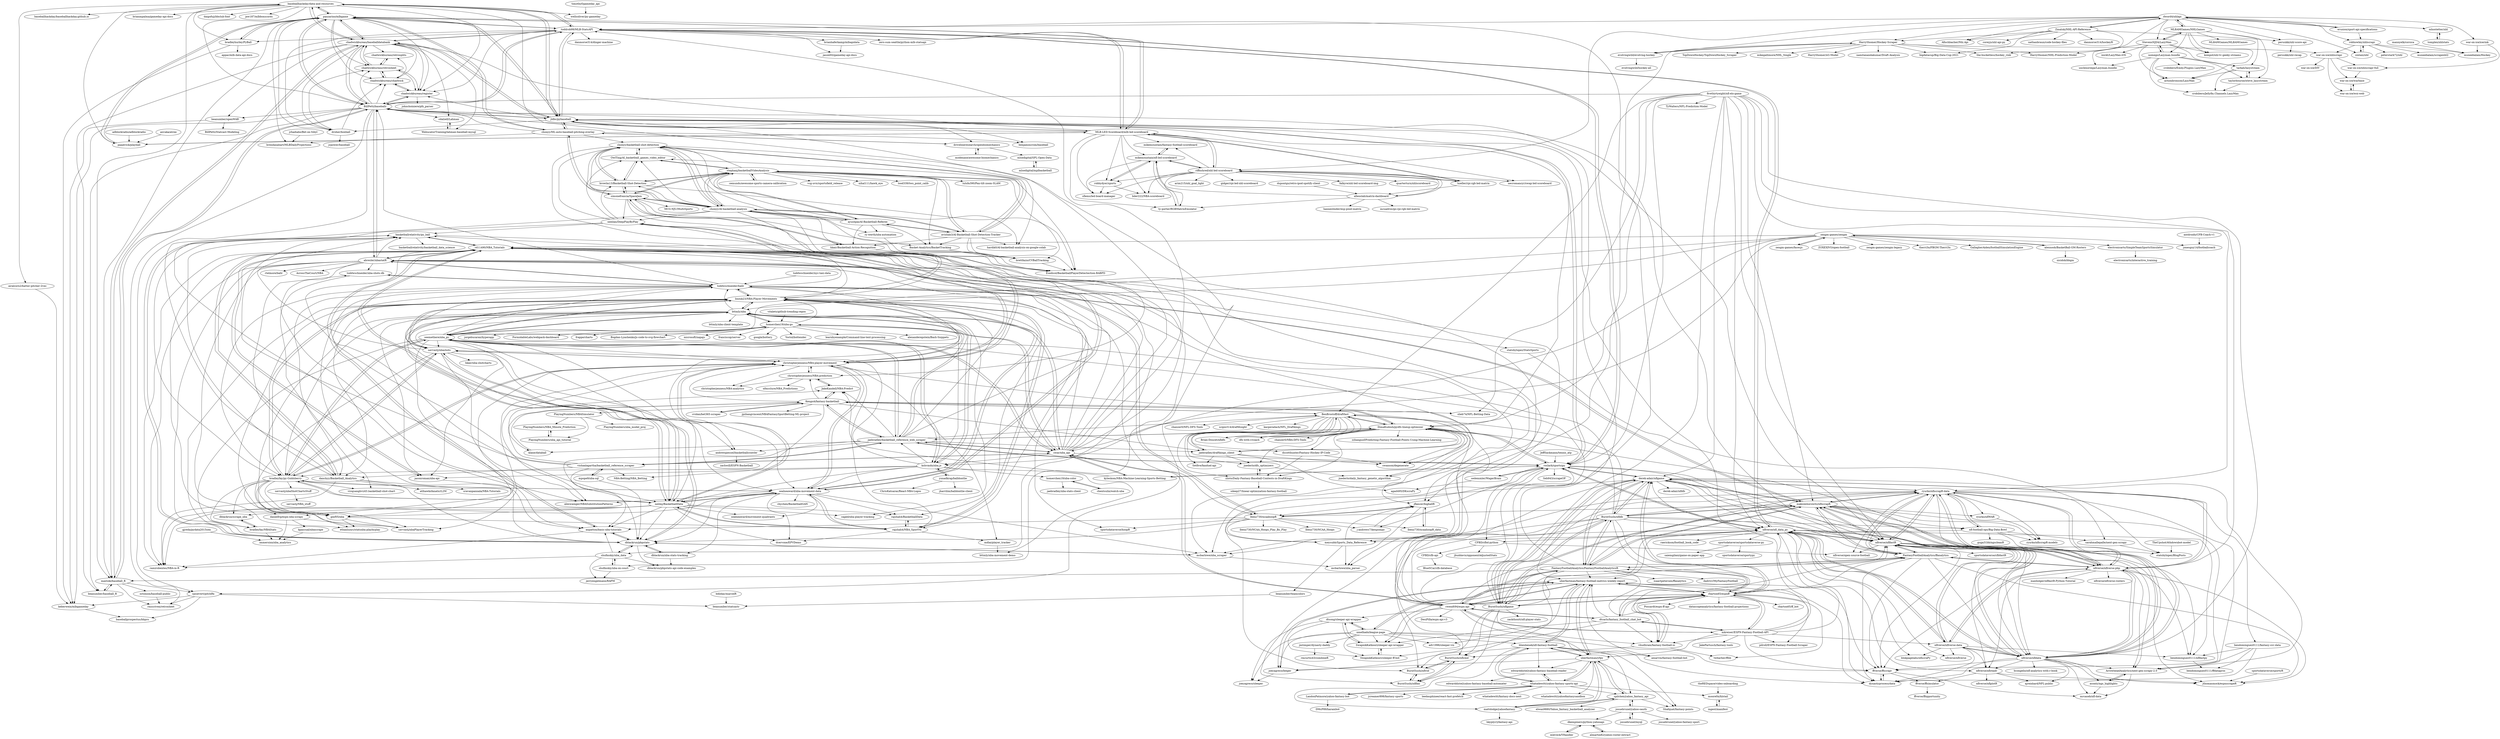 digraph G {
"baseballhackday/data-and-resources" -> "panzarino/mlbgame"
"baseballhackday/data-and-resources" -> "toddrob99/MLB-StatsAPI"
"baseballhackday/data-and-resources" -> "bradleyhurley/PyBall"
"baseballhackday/data-and-resources" -> "chadwickbureau/baseballdatabank"
"baseballhackday/data-and-resources" -> "BillPetti/baseballr"
"baseballhackday/data-and-resources" -> "jldbc/pybaseball"
"baseballhackday/data-and-resources" -> "cpsievert/pitchRx"
"baseballhackday/data-and-resources" -> "baseballhackday/baseballhackday.github.io"
"baseballhackday/data-and-resources" -> "maxtoki/baseball_R"
"baseballhackday/data-and-resources" -> "brianmpalma/gameday-api-docs"
"baseballhackday/data-and-resources" -> "chadwickbureau/register"
"baseballhackday/data-and-resources" -> "airalcorn2/batter-pitcher-2vec"
"baseballhackday/data-and-resources" -> "daigofuji/bbclub-font"
"baseballhackday/data-and-resources" -> "jaw187/mlbboxscores"
"baseballhackday/data-and-resources" -> "wellsoliver/py-gameday"
"nfl-football-ops/Big-Data-Bowl" -> "sarahmallepalle/next-gen-scrapy"
"nfl-football-ops/Big-Data-Bowl" -> "ryurko/nflscrapR-models"
"nfl-football-ops/Big-Data-Bowl" -> "meysubb/Sports_Data_Reference"
"nfl-football-ops/Big-Data-Bowl" -> "ryurko/nflscrapR-data"
"nfl-football-ops/Big-Data-Bowl" -> "statsbylopez/BlogPosts"
"nfl-football-ops/Big-Data-Bowl" -> "guga31bb/ngscleanR"
"homerchen19/nba-go" -> "bttmly/nba"
"homerchen19/nba-go" -> "seemethere/nba_py"
"homerchen19/nba-go" -> "frappe/charts" ["e"=1]
"homerchen19/nba-go" -> "swar/nba_api"
"homerchen19/nba-go" -> "kshvmdn/nba.js"
"homerchen19/nba-go" -> "Bogdan-Lyashenko/js-code-to-svg-flowchart" ["e"=1]
"homerchen19/nba-go" -> "microsoft/napajs" ["e"=1]
"homerchen19/nba-go" -> "franciscop/server" ["e"=1]
"homerchen19/nba-go" -> "linouk23/NBA-Player-Movements"
"homerchen19/nba-go" -> "google/bottery" ["e"=1]
"homerchen19/nba-go" -> "Yoctol/bottender" ["e"=1]
"homerchen19/nba-go" -> "learnbyexample/Command-line-text-processing" ["e"=1]
"homerchen19/nba-go" -> "alexanderepstein/Bash-Snippets" ["e"=1]
"homerchen19/nba-go" -> "jorgebucaran/hyperapp" ["e"=1]
"homerchen19/nba-go" -> "FormidableLabs/webpack-dashboard" ["e"=1]
"BurntSushi/nfldb" -> "BurntSushi/nflgame"
"BurntSushi/nfldb" -> "derek-adair/nflgame"
"BurntSushi/nfldb" -> "maksimhorowitz/nflscrapR"
"BurntSushi/nfldb" -> "FantasyFootballAnalytics/FantasyFootballAnalyticsR"
"BurntSushi/nfldb" -> "BurntSushi/nflvid"
"BurntSushi/nfldb" -> "rbarton65/espnff"
"BurntSushi/nfldb" -> "ryurko/nflscrapR-data"
"BurntSushi/nfldb" -> "BurntSushi/nflfan"
"BurntSushi/nfldb" -> "nflverse/nflfastR"
"BurntSushi/nfldb" -> "BenBrostoff/draftfast"
"BurntSushi/nfldb" -> "BurntSushi/nflcmd"
"BurntSushi/nfldb" -> "seemethere/nba_py"
"BurntSushi/nfldb" -> "vbudhram/fantasy-football-io"
"BurntSushi/nfldb" -> "nflverse/nfl_data_py"
"BurntSushi/nfldb" -> "nfl-football-ops/Big-Data-Bowl"
"swar/nba_api" -> "seemethere/nba_py"
"swar/nba_api" -> "jaebradley/basketball_reference_web_scraper"
"swar/nba_api" -> "bttmly/nba"
"swar/nba_api" -> "kyleskom/NBA-Machine-Learning-Sports-Betting" ["e"=1]
"swar/nba_api" -> "vishaalagartha/basketball_reference_scraper"
"swar/nba_api" -> "jldbc/pybaseball"
"swar/nba_api" -> "linouk23/NBA-Player-Movements"
"swar/nba_api" -> "cwendt94/espn-api"
"swar/nba_api" -> "roclark/sportsipy"
"swar/nba_api" -> "rd11490/NBA_Tutorials"
"swar/nba_api" -> "abresler/nbastatR"
"swar/nba_api" -> "toddrob99/MLB-StatsAPI"
"swar/nba_api" -> "basketballrelativity/py_ball"
"swar/nba_api" -> "homerchen19/nba-go"
"swar/nba_api" -> "kshvmdn/nba.js"
"toddrob99/MLB-StatsAPI" -> "jldbc/pybaseball"
"toddrob99/MLB-StatsAPI" -> "panzarino/mlbgame"
"toddrob99/MLB-StatsAPI" -> "BillPetti/baseballr"
"toddrob99/MLB-StatsAPI" -> "baseballhackday/data-and-resources"
"toddrob99/MLB-StatsAPI" -> "chadwickbureau/baseballdatabank"
"toddrob99/MLB-StatsAPI" -> "zero-sum-seattle/python-mlb-statsapi"
"toddrob99/MLB-StatsAPI" -> "roclark/sportsipy"
"toddrob99/MLB-StatsAPI" -> "bradleyhurley/PyBall"
"toddrob99/MLB-StatsAPI" -> "nflverse/nfl_data_py"
"toddrob99/MLB-StatsAPI" -> "droher/boxball"
"toddrob99/MLB-StatsAPI" -> "chadwickbureau/register"
"toddrob99/MLB-StatsAPI" -> "MLB-LED-Scoreboard/mlb-led-scoreboard"
"toddrob99/MLB-StatsAPI" -> "jasonlttl/gameday-api-docs"
"toddrob99/MLB-StatsAPI" -> "brianhaferkamp/mlbapidata"
"toddrob99/MLB-StatsAPI" -> "danmorse314/dinger-machine"
"MLB-LED-Scoreboard/mlb-led-scoreboard" -> "riffnshred/nhl-led-scoreboard"
"MLB-LED-Scoreboard/mlb-led-scoreboard" -> "panzarino/mlbgame"
"MLB-LED-Scoreboard/mlb-led-scoreboard" -> "mikemountain/nfl-led-scoreboard"
"MLB-LED-Scoreboard/mlb-led-scoreboard" -> "robbydyer/sports"
"MLB-LED-Scoreboard/mlb-led-scoreboard" -> "jldbc/pybaseball"
"MLB-LED-Scoreboard/mlb-led-scoreboard" -> "toddrob99/MLB-StatsAPI"
"MLB-LED-Scoreboard/mlb-led-scoreboard" -> "paaatrick/playball"
"MLB-LED-Scoreboard/mlb-led-scoreboard" -> "hzeller/rpi-rgb-led-matrix" ["e"=1]
"MLB-LED-Scoreboard/mlb-led-scoreboard" -> "bder222/NBA-scoreboard"
"MLB-LED-Scoreboard/mlb-led-scoreboard" -> "ty-porter/RGBMatrixEmulator"
"MLB-LED-Scoreboard/mlb-led-scoreboard" -> "mikemountain/fantasy-football-scoreboard"
"MLB-LED-Scoreboard/mlb-led-scoreboard" -> "chadwickbureau/baseballdatabank"
"MLB-LED-Scoreboard/mlb-led-scoreboard" -> "BillPetti/baseballr"
"MLB-LED-Scoreboard/mlb-led-scoreboard" -> "necromancyr/swap-led-scoreboard"
"MLB-LED-Scoreboard/mlb-led-scoreboard" -> "sflems/led-board-manager"
"cwendt94/espn-api" -> "mkreiser/ESPN-Fantasy-Football-API"
"cwendt94/espn-api" -> "rbarton65/espnff"
"cwendt94/espn-api" -> "dtcarls/fantasy_football_chat_bot"
"cwendt94/espn-api" -> "uberfastman/fantasy-football-metrics-weekly-report"
"cwendt94/espn-api" -> "nflverse/nfl_data_py"
"cwendt94/espn-api" -> "FantasyFootballAnalytics/FantasyFootballAnalyticsR"
"cwendt94/espn-api" -> "uberfastman/yfpy"
"cwendt94/espn-api" -> "swar/nba_api"
"cwendt94/espn-api" -> "roclark/sportsipy"
"cwendt94/espn-api" -> "SwapnikKatkoori/sleeper-api-wrapper"
"cwendt94/espn-api" -> "DesiPilla/espn-api-v3"
"cwendt94/espn-api" -> "derek-adair/nflgame"
"cwendt94/espn-api" -> "dtsong/sleeper-api-wrapper"
"cwendt94/espn-api" -> "nflverse/nflfastR"
"cwendt94/espn-api" -> "DimaKudosh/pydfs-lineup-optimizer"
"FantasyFootballAnalytics/ffanalytics" -> "FantasyFootballAnalytics/FantasyFootballAnalyticsR"
"FantasyFootballAnalytics/ffanalytics" -> "ffverse/ffscrapr"
"FantasyFootballAnalytics/ffanalytics" -> "jthomasmock/espnscrapeR"
"FantasyFootballAnalytics/ffanalytics" -> "maksimhorowitz/nflscrapR"
"FantasyFootballAnalytics/ffanalytics" -> "nflverse/nflfastR"
"FantasyFootballAnalytics/ffanalytics" -> "ryurko/nflscrapR-data"
"FantasyFootballAnalytics/ffanalytics" -> "nflverse/nfldata"
"FantasyFootballAnalytics/ffanalytics" -> "nflverse/nflverse-pbp"
"FantasyFootballAnalytics/ffanalytics" -> "dynastyprocess/data"
"mkreiser/ESPN-Fantasy-Football-API" -> "rbarton65/espnff"
"mkreiser/ESPN-Fantasy-Football-API" -> "cwendt94/espn-api"
"mkreiser/ESPN-Fantasy-Football-API" -> "uberfastman/fantasy-football-metrics-weekly-report"
"mkreiser/ESPN-Fantasy-Football-API" -> "dtcarls/fantasy_football_chat_bot"
"mkreiser/ESPN-Fantasy-Football-API" -> "pdroll/ESPN-Fantasy-Football-Scraper"
"mkreiser/ESPN-Fantasy-Football-API" -> "vbudhram/fantasy-football-io"
"mkreiser/ESPN-Fantasy-Football-API" -> "JakePartusch/fantasy-tools"
"mkreiser/ESPN-Fantasy-Football-API" -> "nflverse/nfl_data_py"
"mkreiser/ESPN-Fantasy-Football-API" -> "derek-adair/nflgame"
"mkreiser/ESPN-Fantasy-Football-API" -> "uberfastman/yfpy"
"mkreiser/ESPN-Fantasy-Football-API" -> "ffverse/ffscrapr"
"mkreiser/ESPN-Fantasy-Football-API" -> "nflverse/nflverse-data"
"vitalets/github-trending-repos" -> "homerchen19/nba-go" ["e"=1]
"anvaka/atree" -> "paaatrick/playball" ["e"=1]
"ryurko/nflWAR" -> "ryurko/nflscrapR-models"
"adblockradio/adblockradio" -> "paaatrick/playball" ["e"=1]
"bradleyhurley/PyBall" -> "appac/mlb-data-api-docs"
"bradleyhurley/PyBall" -> "keberwein/mlbgameday"
"bradleyhurley/PyBall" -> "panzarino/mlbgame"
"neeilan/DeepPlayByPlay" -> "christopherjenness/NBA-player-movement"
"neeilan/DeepPlayByPlay" -> "chonyy/basketball-shot-detection"
"neeilan/DeepPlayByPlay" -> "OwlTing/AI_basketball_games_video_editor"
"neeilan/DeepPlayByPlay" -> "christopherjenness/NBA-prediction"
"neeilan/DeepPlayByPlay" -> "basketballrelativity/py_ball"
"neeilan/DeepPlayByPlay" -> "alexwainger/NBASubstitutionPatterns"
"neeilan/DeepPlayByPlay" -> "browlm13/Basketball-Shot-Detection"
"rd11490/NBA_Tutorials" -> "anpatton/basic-nba-tutorials"
"rd11490/NBA_Tutorials" -> "dblackrun/pbpstats"
"rd11490/NBA_Tutorials" -> "basketballrelativity/py_ball"
"rd11490/NBA_Tutorials" -> "mcbarlowe/nba_scraper"
"rd11490/NBA_Tutorials" -> "sealneaward/nba-movement-data"
"rd11490/NBA_Tutorials" -> "gmf05/nba"
"rd11490/NBA_Tutorials" -> "ramirobentes/NBA-in-R"
"rd11490/NBA_Tutorials" -> "jasonroman/nba-api"
"rd11490/NBA_Tutorials" -> "danchyy/Basketball_Analytics"
"rd11490/NBA_Tutorials" -> "shufinskiy/nba_data"
"rd11490/NBA_Tutorials" -> "jflancer/bigballR"
"rd11490/NBA_Tutorials" -> "abresler/nbastatR"
"rd11490/NBA_Tutorials" -> "mcbarlowe/nba_parser"
"rd11490/NBA_Tutorials" -> "shufinskiy/nba-on-court"
"rd11490/NBA_Tutorials" -> "christopherjenness/NBA-player-movement"
"edwarddistel/yahoo-fantasy-baseball-reader" -> "whatadewitt/yahoo-fantasy-sports-api"
"edwarddistel/yahoo-fantasy-baseball-reader" -> "edwarddistel/yahoo-fantasy-baseball-automater"
"roclark/sportsipy" -> "sedemmler/WagerBrain" ["e"=1]
"roclark/sportsipy" -> "nflverse/nfl_data_py"
"roclark/sportsipy" -> "toddrob99/MLB-StatsAPI"
"roclark/sportsipy" -> "jldbc/pybaseball"
"roclark/sportsipy" -> "DimaKudosh/pydfs-lineup-optimizer"
"roclark/sportsipy" -> "jaebradley/basketball_reference_web_scraper"
"roclark/sportsipy" -> "derek-adair/nflgame"
"roclark/sportsipy" -> "nflverse/nfldata"
"roclark/sportsipy" -> "j-andrews7/kenpompy"
"roclark/sportsipy" -> "meysubb/Sports_Data_Reference"
"roclark/sportsipy" -> "Seb943/scrapeOP" ["e"=1]
"roclark/sportsipy" -> "lbenz730/ncaahoopR"
"roclark/sportsipy" -> "nflverse/nflfastR"
"roclark/sportsipy" -> "CFBD/cfbd-python"
"roclark/sportsipy" -> "kyleskom/NBA-Machine-Learning-Sports-Betting" ["e"=1]
"mattdodge/yahoofantasy" -> "spilchen/yahoo_fantasy_api"
"mattdodge/yahoofantasy" -> "uberfastman/yfpy"
"mattdodge/yahoofantasy" -> "hkyplyr/yfantasy-api"
"fivethirtyeight/nfl-elo-game" -> "nflverse/nflfastR"
"fivethirtyeight/nfl-elo-game" -> "maksimhorowitz/nflscrapR"
"fivethirtyeight/nfl-elo-game" -> "nflverse/nfldata"
"fivethirtyeight/nfl-elo-game" -> "ryurko/nflscrapR-data"
"fivethirtyeight/nfl-elo-game" -> "nflverse/nflverse-pbp"
"fivethirtyeight/nfl-elo-game" -> "DimaKudosh/pydfs-lineup-optimizer"
"fivethirtyeight/nfl-elo-game" -> "nflverse/nfl_data_py"
"fivethirtyeight/nfl-elo-game" -> "roclark/sportsipy"
"fivethirtyeight/nfl-elo-game" -> "TyWalters/NFL-Prediction-Model"
"fivethirtyeight/nfl-elo-game" -> "BenBrostoff/draftfast"
"fivethirtyeight/nfl-elo-game" -> "BurntSushi/nflgame"
"fivethirtyeight/nfl-elo-game" -> "slieb74/NFL-Betting-Data"
"fivethirtyeight/nfl-elo-game" -> "BillPetti/baseballr"
"fivethirtyeight/nfl-elo-game" -> "derek-adair/nflgame"
"zengm-games/zengm" -> "alexnoob/BasketBall-GM-Rosters"
"zengm-games/zengm" -> "zengm-games/facesjs" ["e"=1]
"zengm-games/zengm" -> "bttmly/nba"
"zengm-games/zengm" -> "ZOXEXIVO/open-football" ["e"=1]
"zengm-games/zengm" -> "zengm-games/zengm-legacy"
"zengm-games/zengm" -> "kshvmdn/nba.js"
"zengm-games/zengm" -> "jonesguy14/footballcoach"
"zengm-games/zengm" -> "seemethere/nba_py"
"zengm-games/zengm" -> "swar/nba_api"
"zengm-games/zengm" -> "therri3n/FBGM-Therri3n"
"zengm-games/zengm" -> "GallagherAiden/footballSimulationEngine" ["e"=1]
"zengm-games/zengm" -> "electronicarts/SimpleTeamSportsSimulator"
"zengm-games/zengm" -> "rd11490/NBA_Tutorials"
"CFBD/cfb-api" -> "BlueSCar/cfb-database"
"browlm13/Basketball-Shot-Detection" -> "simonefrancia/SpaceJam"
"browlm13/Basketball-Shot-Detection" -> "chonyy/basketball-shot-detection"
"browlm13/Basketball-Shot-Detection" -> "OwlTing/AI_basketball_games_video_editor"
"browlm13/Basketball-Shot-Detection" -> "Esedicol/BasketballPlayerDetectection-BABPD"
"browlm13/Basketball-Shot-Detection" -> "stephanj/basketballVideoAnalysis"
"ynnadkrap/balldontlie" -> "jharrilim/balldontlie-client"
"ynnadkrap/balldontlie" -> "ChrisKatsaras/React-NBA-Logos"
"ynnadkrap/balldontlie" -> "kshvmdn/nba.js"
"droher/boxball" -> "chadwickbureau/retrosheet"
"droher/boxball" -> "chadwickbureau/chadwick"
"droher/boxball" -> "jcpower/baseball"
"jflancer/bigballR" -> "lbenz730/ncaahoopR_data"
"jflancer/bigballR" -> "lbenz730/ncaahoopR"
"jflancer/bigballR" -> "mcbarlowe/nba_parser"
"lbenz730/ncaahoopR" -> "jflancer/bigballR"
"lbenz730/ncaahoopR" -> "lbenz730/ncaahoopR_data"
"lbenz730/ncaahoopR" -> "lbenz730/NCAA_Hoops"
"lbenz730/ncaahoopR" -> "sportsdataverse/hoopR"
"lbenz730/ncaahoopR" -> "j-andrews7/kenpompy"
"lbenz730/ncaahoopR" -> "abresler/nbastatR"
"lbenz730/ncaahoopR" -> "anpatton/basic-nba-tutorials"
"lbenz730/ncaahoopR" -> "lbenz730/NCAA_Hoops_Play_By_Play"
"lbenz730/ncaahoopR" -> "dblackrun/pbpstats"
"lbenz730/ncaahoopR" -> "meysubb/Sports_Data_Reference"
"brianhaferkamp/mlbapidata" -> "jasonlttl/gameday-api-docs"
"jnederlo/dfs_optimizers" -> "jnederlo/daily_fantasy_genetic_algorithm"
"jnederlo/dfs_optimizers" -> "zlisto/Daily-Fantasy-Baseball-Contests-in-DraftKings"
"riffnshred/nhl-led-scoreboard" -> "MLB-LED-Scoreboard/mlb-led-scoreboard"
"riffnshred/nhl-led-scoreboard" -> "mikemountain/nfl-led-scoreboard"
"riffnshred/nhl-led-scoreboard" -> "robbydyer/sports"
"riffnshred/nhl-led-scoreboard" -> "ty-porter/RGBMatrixEmulator"
"riffnshred/nhl-led-scoreboard" -> "sflems/led-board-manager"
"riffnshred/nhl-led-scoreboard" -> "gidger/rpi-led-nhl-scoreboard"
"riffnshred/nhl-led-scoreboard" -> "falkyre/nhl-led-scoreboard-img"
"riffnshred/nhl-led-scoreboard" -> "quarterturn/nhlscoreboard"
"riffnshred/nhl-led-scoreboard" -> "necromancyr/swap-led-scoreboard"
"riffnshred/nhl-led-scoreboard" -> "hzeller/rpi-rgb-led-matrix" ["e"=1]
"riffnshred/nhl-led-scoreboard" -> "bder222/NBA-scoreboard"
"riffnshred/nhl-led-scoreboard" -> "mikemountain/fantasy-football-scoreboard"
"riffnshred/nhl-led-scoreboard" -> "arim215/nhl_goal_light"
"riffnshred/nhl-led-scoreboard" -> "allenslab/matrix-dashboard"
"bbenbenek/nfl-fantasy-football" -> "uberfastman/yfpy"
"bbenbenek/nfl-fantasy-football" -> "uberfastman/fantasy-football-metrics-weekly-report"
"bbenbenek/nfl-fantasy-football" -> "whatadewitt/yahoo-fantasy-sports-api"
"bbenbenek/nfl-fantasy-football" -> "spilchen/yahoo_fantasy_api"
"bbenbenek/nfl-fantasy-football" -> "mattdodge/yahoofantasy"
"bbenbenek/nfl-fantasy-football" -> "edwarddistel/yahoo-fantasy-baseball-reader"
"bbenbenek/nfl-fantasy-football" -> "joeyagreco/leeger"
"bbenbenek/nfl-fantasy-football" -> "Shafquat/fantasy-points"
"bbenbenek/nfl-fantasy-football" -> "amarvin/fantasy-football-bot"
"dkempiners/python-yahooapi" -> "mleveck/YHandler"
"dkempiners/python-yahooapi" -> "almartin82/yahoo-roster-extract"
"chadwickbureau/register" -> "chadwickbureau/retrosheet"
"chadwickbureau/register" -> "chadwickbureau/chadwick"
"chadwickbureau/register" -> "johnchoiniere/pfx_parser"
"chadwickbureau/register" -> "BillPetti/baseballr"
"dword4/nhlapi" -> "erunion/sport-api-specifications"
"dword4/nhlapi" -> "robhowley/nhlscrapi"
"dword4/nhlapi" -> "HarryShomer/Hockey-Scraper"
"dword4/nhlapi" -> "Zmalski/NHL-API-Reference"
"dword4/nhlapi" -> "evolvingwild/evolving-hockey"
"dword4/nhlapi" -> "MLBAMGames/NHLGames"
"dword4/nhlapi" -> "war-on-ice/icerink"
"dword4/nhlapi" -> "riffnshred/nhl-led-scoreboard"
"dword4/nhlapi" -> "mhostetter/nhl"
"dword4/nhlapi" -> "sintaxi/nhl"
"dword4/nhlapi" -> "toddrob99/MLB-StatsAPI"
"dword4/nhlapi" -> "HarryShomer/NHL-Prediction-Model"
"dword4/nhlapi" -> "Afischbacher/Nhl.Api"
"dword4/nhlapi" -> "StevensNJD4/LazyMan"
"dword4/nhlapi" -> "peruukki/nhl-score-api"
"j-andrews7/kenpompy" -> "jflancer/bigballR"
"meysubb/Sports_Data_Reference" -> "jflancer/bigballR"
"meysubb/Sports_Data_Reference" -> "mcbarlowe/nba_parser"
"meysubb/Sports_Data_Reference" -> "beanumber/teamcolors"
"PlayingNumbers/NBASimulator" -> "PlayingNumbers/nba_model_proj"
"PlayingNumbers/NBASimulator" -> "PlayingNumbers/NBA_Minute_Prediction"
"PlayingNumbers/NBASimulator" -> "PlayingNumbers/nba_api_tutorial"
"alexnoob/BasketBall-GM-Rosters" -> "zengm-games/zengm"
"alexnoob/BasketBall-GM-Rosters" -> "nicidob/bbgm"
"BurntSushi/nflvid" -> "BurntSushi/nflfan"
"BurntSushi/nflvid" -> "BurntSushi/nflcmd"
"KengoA/fantasy-basketball" -> "JakeKandell/NBA-Predict"
"KengoA/fantasy-basketball" -> "DimaKudosh/pydfs-lineup-optimizer"
"KengoA/fantasy-basketball" -> "klane/databall" ["e"=1]
"KengoA/fantasy-basketball" -> "BenBrostoff/draftfast"
"KengoA/fantasy-basketball" -> "christopherjenness/NBA-prediction"
"KengoA/fantasy-basketball" -> "jaebradley/basketball_reference_web_scraper"
"KengoA/fantasy-basketball" -> "cvidan/bet365-scraper" ["e"=1]
"KengoA/fantasy-basketball" -> "jaebradley/draftkings_client"
"KengoA/fantasy-basketball" -> "slieb74/NFL-Betting-Data"
"KengoA/fantasy-basketball" -> "NBA-Betting/NBA_Betting" ["e"=1]
"KengoA/fantasy-basketball" -> "PlayingNumbers/NBASimulator"
"KengoA/fantasy-basketball" -> "christopherjenness/NBA-player-movement"
"KengoA/fantasy-basketball" -> "jpzhangvincent/NBAFantasySportBetting-ML-project"
"dynastyprocess/data" -> "ffverse/ffscrapr"
"spilchen/yahoo_fantasy_api" -> "mattdodge/yahoofantasy"
"spilchen/yahoo_fantasy_api" -> "uberfastman/yfpy"
"spilchen/yahoo_fantasy_api" -> "josuebrunel/yahoo-oauth"
"spilchen/yahoo_fantasy_api" -> "elwan9880/Yahoo_fantasy_basketball_analyzer"
"spilchen/yahoo_fantasy_api" -> "Shafquat/fantasy-points"
"erunion/sport-api-specifications" -> "dword4/nhlapi"
"erunion/sport-api-specifications" -> "robhowley/nhlscrapi"
"simonefrancia/SpaceJam" -> "hkair/Basketball-Action-Recognition"
"simonefrancia/SpaceJam" -> "browlm13/Basketball-Shot-Detection"
"simonefrancia/SpaceJam" -> "stephanj/basketballVideoAnalysis"
"simonefrancia/SpaceJam" -> "chonyy/basketball-shot-detection"
"simonefrancia/SpaceJam" -> "MCG-NJU/MultiSports" ["e"=1]
"simonefrancia/SpaceJam" -> "chonyy/AI-basketball-analysis"
"simonefrancia/SpaceJam" -> "Esedicol/BasketballPlayerDetectection-BABPD"
"simonefrancia/SpaceJam" -> "Basket-Analytics/BasketTracking"
"simonefrancia/SpaceJam" -> "neeilan/DeepPlayByPlay"
"basketballrelativity/py_ball" -> "basketballrelativity/basketball_data_science"
"basketballrelativity/py_ball" -> "rd11490/NBA_Tutorials"
"basketballrelativity/py_ball" -> "dblackrun/pbpstats"
"basketballrelativity/py_ball" -> "mcbarlowe/nba_scraper"
"cvidan/bet365-scraper" -> "KengoA/fantasy-basketball" ["e"=1]
"theREDspace/video-onboarding" -> "moore0n/hlstail"
"bradleyfay/NBAStats" -> "dblackrun/scrape_nba"
"bradleyfay/NBAStats" -> "immersinn/nba_analytics"
"toddwschneider/nba-shots-db" -> "toddwschneider/ballr"
"toddwschneider/nba-shots-db" -> "virajsanghvi/d3.basketball-shot-chart"
"BurntSushi/nflfan" -> "BurntSushi/nflcmd"
"BurntSushi/nflfan" -> "BurntSushi/nflvid"
"beanumber/baseball_R" -> "maxtoki/baseball_R"
"SwapnikKatkoori/sleeper-ff-bot" -> "SwapnikKatkoori/sleeper-api-wrapper"
"mcbarlowe/nba_scraper" -> "mcbarlowe/nba_parser"
"mcbarlowe/nba_scraper" -> "dblackrun/pbpstats"
"SwapnikKatkoori/sleeper-api-wrapper" -> "SwapnikKatkoori/sleeper-ff-bot"
"SwapnikKatkoori/sleeper-api-wrapper" -> "dtsong/sleeper-api-wrapper"
"homerchen19/nba-color" -> "jaebradley/nba-stats-client"
"homerchen19/nba-color" -> "chentsulin/watch-nba"
"beanumber/openWAR" -> "keberwein/mlbgameday"
"beanumber/openWAR" -> "BillPetti/Statcast-Modeling"
"BurntSushi/nflcmd" -> "BurntSushi/nflfan"
"BurntSushi/nflcmd" -> "BurntSushi/nflvid"
"evolvingwild/evolving-hockey" -> "HarryShomer/Hockey-Scraper"
"evolvingwild/evolving-hockey" -> "evolvingwild/hockey-all"
"octonion/baseball-public" -> "rmscriven/retrosheet"
"LandonPatmore/yahoo-fantasy-bot" -> "DMcP89/harambot"
"LandonPatmore/yahoo-fantasy-bot" -> "whatadewitt/yahoo-fantasy-sports-api"
"antdroidx/CFB-Coach-v1" -> "jonesguy14/footballcoach"
"sarahmallepalle/next-gen-scrapy" -> "statsbylopez/BlogPosts"
"mhostetter/nhl" -> "tomplex/nhlstats"
"kpascual/nbascrape" -> "immersinn/nba_analytics"
"PlayingNumbers/NBA_Minute_Prediction" -> "PlayingNumbers/nba_api_tutorial"
"nflverse/nflfastR" -> "nflverse/nflverse-pbp"
"nflverse/nflfastR" -> "nflverse/nfldata"
"nflverse/nflfastR" -> "maksimhorowitz/nflscrapR"
"nflverse/nflfastR" -> "nflverse/nfl_data_py"
"nflverse/nflfastR" -> "nflverse/nflreadr"
"nflverse/nflfastR" -> "ryurko/nflscrapR-data"
"nflverse/nflfastR" -> "nflverse/nflverse-data"
"nflverse/nflfastR" -> "bendominguez0111/nflfastpy"
"nflverse/nflfastR" -> "ffverse/ffscrapr"
"nflverse/nflfastR" -> "ArrowheadAnalytics/next-gen-scrapy-2.0"
"nflverse/nflfastR" -> "jthomasmock/espnscrapeR"
"nflverse/nflfastR" -> "sportsdataverse/cfbfastR" ["e"=1]
"nflverse/nflfastR" -> "FantasyFootballAnalytics/ffanalytics"
"nflverse/nflfastR" -> "BillPetti/baseballr"
"nflverse/nflfastR" -> "nflverse/open-source-football"
"WebucatorTraining/lahman-baseball-mysql" -> "cdalzell/Lahman"
"modenaxe/awesome-biomechanics" -> "drivelineresearch/openbiomechanics" ["e"=1]
"nflverse/nfldata" -> "nflverse/nflverse-pbp"
"nflverse/nfldata" -> "nflverse/nflfastR"
"nflverse/nfldata" -> "maksimhorowitz/nflscrapR"
"nflverse/nfldata" -> "nflverse/nfl_data_py"
"nflverse/nfldata" -> "mrcaseb/nfl-data"
"nflverse/nfldata" -> "ArrowheadAnalytics/next-gen-scrapy-2.0"
"nflverse/nfldata" -> "nflverse/nflverse-data"
"nflverse/nfldata" -> "asonty/ngs_highlights"
"nflverse/nfldata" -> "nflverse/nflreadr"
"nflverse/nfldata" -> "dynastyprocess/data"
"nflverse/nfldata" -> "bcongelio/nfl-analytics-with-r-book"
"nflverse/nfldata" -> "ryurko/nflscrapR-data"
"nflverse/nfldata" -> "ffverse/ffscrapr"
"nflverse/nfldata" -> "ajreinhard/NFL-public"
"nflverse/nfldata" -> "jthomasmock/espnscrapeR"
"stephanj/basketballVideoAnalysis" -> "simonefrancia/SpaceJam"
"stephanj/basketballVideoAnalysis" -> "OwlTing/AI_basketball_games_video_editor"
"stephanj/basketballVideoAnalysis" -> "cemunds/awesome-sports-camera-calibration" ["e"=1]
"stephanj/basketballVideoAnalysis" -> "browlm13/Basketball-Shot-Detection"
"stephanj/basketballVideoAnalysis" -> "chonyy/AI-basketball-analysis"
"stephanj/basketballVideoAnalysis" -> "avishah3/AI-Basketball-Shot-Detection-Tracker"
"stephanj/basketballVideoAnalysis" -> "chonyy/basketball-shot-detection"
"stephanj/basketballVideoAnalysis" -> "Esedicol/BasketballPlayerDetectection-BABPD"
"stephanj/basketballVideoAnalysis" -> "vcg-uvic/sportsfield_release" ["e"=1]
"stephanj/basketballVideoAnalysis" -> "ayushpai/AI-Basketball-Referee"
"stephanj/basketballVideoAnalysis" -> "nihal111/hawk_eye"
"stephanj/basketballVideoAnalysis" -> "lood339/two_point_calib" ["e"=1]
"stephanj/basketballVideoAnalysis" -> "Basket-Analytics/BasketTracking"
"stephanj/basketballVideoAnalysis" -> "brettfazio/CVBallTracking"
"stephanj/basketballVideoAnalysis" -> "lulufa390/Pan-tilt-zoom-SLAM" ["e"=1]
"kyleskom/NBA-Machine-Learning-Sports-Betting" -> "roclark/sportsipy" ["e"=1]
"kyleskom/NBA-Machine-Learning-Sports-Betting" -> "swar/nba_api" ["e"=1]
"kyleskom/NBA-Machine-Learning-Sports-Betting" -> "JakeKandell/NBA-Predict" ["e"=1]
"dblackrun/pbpstats" -> "dblackrun/nba-stats-tracking"
"dblackrun/pbpstats" -> "dblackrun/pbpstats-api-code-examples"
"dblackrun/pbpstats" -> "rd11490/NBA_Tutorials"
"dblackrun/pbpstats" -> "mcbarlowe/nba_scraper"
"dblackrun/pbpstats" -> "anpatton/basic-nba-tutorials"
"dblackrun/pbpstats" -> "basketballrelativity/py_ball"
"dblackrun/pbpstats" -> "shufinskiy/nba_data"
"whatadewitt/yahoo-fantasy-sports-api" -> "edwarddistel/yahoo-fantasy-baseball-reader"
"whatadewitt/yahoo-fantasy-sports-api" -> "whatadewitt/yahoofantasysandbox"
"whatadewitt/yahoo-fantasy-sports-api" -> "bbenbenek/nfl-fantasy-football"
"whatadewitt/yahoo-fantasy-sports-api" -> "spilchen/yahoo_fantasy_api"
"whatadewitt/yahoo-fantasy-sports-api" -> "LandonPatmore/yahoo-fantasy-bot"
"whatadewitt/yahoo-fantasy-sports-api" -> "uberfastman/yfpy"
"whatadewitt/yahoo-fantasy-sports-api" -> "whatadewitt/fantasy-docs-next"
"whatadewitt/yahoo-fantasy-sports-api" -> "moore0n/hlstail"
"whatadewitt/yahoo-fantasy-sports-api" -> "jcreamer898/fantasy-sports"
"whatadewitt/yahoo-fantasy-sports-api" -> "leedauphinee/react-fast-prefetch"
"uberfastman/yfpy" -> "bbenbenek/nfl-fantasy-football"
"uberfastman/yfpy" -> "spilchen/yahoo_fantasy_api"
"uberfastman/yfpy" -> "uberfastman/fantasy-football-metrics-weekly-report"
"uberfastman/yfpy" -> "mattdodge/yahoofantasy"
"uberfastman/yfpy" -> "Shafquat/fantasy-points"
"uberfastman/yfpy" -> "whatadewitt/yahoo-fantasy-sports-api"
"uberfastman/yfpy" -> "edwarddistel/yahoo-fantasy-baseball-reader"
"uberfastman/yfpy" -> "whatadewitt/yahoofantasysandbox"
"uberfastman/yfpy" -> "joeyagreco/leeger"
"CFBD/cfbd-python" -> "CFBD/cfb-api"
"CFBD/cfbd-python" -> "nflverse/open-source-football"
"CFBD/cfbd-python" -> "jbuddavis/opponentAdjustedStats"
"vishaalagartha/basketball_reference_scraper" -> "jaebradley/basketball_reference_web_scraper"
"vishaalagartha/basketball_reference_scraper" -> "basketballrelativity/py_ball"
"vishaalagartha/basketball_reference_scraper" -> "rd11490/NBA_Tutorials"
"vishaalagartha/basketball_reference_scraper" -> "danchyy/Basketball_Analytics"
"vishaalagartha/basketball_reference_scraper" -> "mpope9/nba-sql"
"vishaalagartha/basketball_reference_scraper" -> "anpatton/basic-nba-tutorials"
"vishaalagartha/basketball_reference_scraper" -> "JakeKandell/NBA-Predict"
"vishaalagartha/basketball_reference_scraper" -> "swar/nba_api"
"vishaalagartha/basketball_reference_scraper" -> "NBA-Betting/NBA_Betting" ["e"=1]
"chonyy/AI-basketball-analysis" -> "chonyy/basketball-shot-detection"
"chonyy/AI-basketball-analysis" -> "avishah3/AI-Basketball-Shot-Detection-Tracker"
"chonyy/AI-basketball-analysis" -> "stephanj/basketballVideoAnalysis"
"chonyy/AI-basketball-analysis" -> "simonefrancia/SpaceJam"
"chonyy/AI-basketball-analysis" -> "ayushpai/AI-Basketball-Referee"
"chonyy/AI-basketball-analysis" -> "browlm13/Basketball-Shot-Detection"
"chonyy/AI-basketball-analysis" -> "chonyy/ML-auto-baseball-pitching-overlay"
"chonyy/AI-basketball-analysis" -> "OwlTing/AI_basketball_games_video_editor"
"chonyy/AI-basketball-analysis" -> "hkair/Basketball-Action-Recognition"
"chonyy/AI-basketball-analysis" -> "neeilan/DeepPlayByPlay"
"chonyy/AI-basketball-analysis" -> "linouk23/NBA-Player-Movements"
"chonyy/AI-basketball-analysis" -> "ry-werth/nba-automation"
"chonyy/AI-basketball-analysis" -> "hardik0/AI-basketball-analysis-on-google-colab"
"chonyy/AI-basketball-analysis" -> "Esedicol/BasketballPlayerDetectection-BABPD"
"chonyy/AI-basketball-analysis" -> "danchyy/Basketball_Analytics"
"moore0n/hlstail" -> "ingest/manifest"
"sedemmler/WagerBrain" -> "roclark/sportsipy" ["e"=1]
"sedemmler/WagerBrain" -> "agad495/DKscraPy" ["e"=1]
"nflverse/nflverse-pbp" -> "nflverse/nflfastR"
"nflverse/nflverse-pbp" -> "nflverse/nfldata"
"nflverse/nflverse-pbp" -> "maksimhorowitz/nflscrapR"
"nflverse/nflverse-pbp" -> "nflverse/nfl_data_py"
"nflverse/nflverse-pbp" -> "maxbolger/nflfastR-Python-Tutorial"
"nflverse/nflverse-pbp" -> "ryurko/nflscrapR-data"
"nflverse/nflverse-pbp" -> "nflverse/nflverse-data"
"nflverse/nflverse-pbp" -> "nflverse/nflreadr"
"nflverse/nflverse-pbp" -> "ArrowheadAnalytics/next-gen-scrapy-2.0"
"nflverse/nflverse-pbp" -> "bendominguez0111/nflfastpy"
"nflverse/nflverse-pbp" -> "derek-adair/nflgame"
"nflverse/nflverse-pbp" -> "jthomasmock/espnscrapeR"
"nflverse/nflverse-pbp" -> "nflverse/nflverse-rosters"
"nflverse/nflverse-pbp" -> "FantasyFootballAnalytics/ffanalytics"
"chonyy/basketball-shot-detection" -> "avishah3/AI-Basketball-Shot-Detection-Tracker"
"chonyy/basketball-shot-detection" -> "chonyy/AI-basketball-analysis"
"chonyy/basketball-shot-detection" -> "Esedicol/BasketballPlayerDetectection-BABPD"
"chonyy/basketball-shot-detection" -> "browlm13/Basketball-Shot-Detection"
"chonyy/basketball-shot-detection" -> "OwlTing/AI_basketball_games_video_editor"
"chonyy/basketball-shot-detection" -> "simonefrancia/SpaceJam"
"chonyy/basketball-shot-detection" -> "hardik0/AI-basketball-analysis-on-google-colab"
"chonyy/basketball-shot-detection" -> "brettfazio/CVBallTracking"
"bttmly/nba" -> "seemethere/nba_py"
"bttmly/nba" -> "kshvmdn/nba.js"
"bttmly/nba" -> "bttmly/nba-client-template"
"bttmly/nba" -> "linouk23/NBA-Player-Movements"
"bttmly/nba" -> "neilmj/BasketballData"
"bttmly/nba" -> "swar/nba_api"
"bttmly/nba" -> "jaebradley/basketball_reference_web_scraper"
"bttmly/nba" -> "homerchen19/nba-go"
"bttmly/nba" -> "caged/nba-player-tracking"
"bttmly/nba" -> "gmf05/nba"
"bttmly/nba" -> "jasonroman/nba-api"
"bttmly/nba" -> "bradleyfay/py-Goldsberry"
"bttmly/nba" -> "toddwschneider/ballr"
"bttmly/nba" -> "savvastj/nbashots"
"bttmly/nba" -> "andrewgiessel/basketballcrawler"
"taylorbourne/xteve_lazystream" -> "tarkah/lazystream"
"taylorbourne/xteve_lazystream" -> "crobibero/Jellyfin.Channels.LazyMan"
"gmf05/nba" -> "ethanluoyc/statsnba-playbyplay"
"gmf05/nba" -> "rajshah4/NBA_SportVu"
"gmf05/nba" -> "savvastj/nbaPlayerTracking"
"bendominguez0111/fantasy-csv-data" -> "bendominguez0111/ffdatapros"
"bendominguez0111/fantasy-csv-data" -> "dynastyprocess/data"
"bendominguez0111/fantasy-csv-data" -> "bendominguez0111/nflfastpy"
"bendominguez0111/fantasy-csv-data" -> "ffverse/ffscrapr"
"lbenz730/ncaahoopR_data" -> "jflancer/bigballR"
"cdalzell/Lahman" -> "WebucatorTraining/lahman-baseball-mysql"
"tarkah/lazystream" -> "taylorbourne/xteve_lazystream"
"tarkah/lazystream" -> "crobibero/Jellyfin.Channels.LazyMan"
"tarkah/lazystream" -> "actionbronson/LazyMan"
"vbudhram/fantasy-football-io" -> "twbarber/fflib"
"vbudhram/fantasy-football-io" -> "rbarton65/espnff"
"vbudhram/fantasy-football-io" -> "BurntSushi/nflcmd"
"JakeKandell/NBA-Predict" -> "christopherjenness/NBA-prediction"
"JakeKandell/NBA-Predict" -> "KengoA/fantasy-basketball"
"mikemountain/nfl-led-scoreboard" -> "mikemountain/fantasy-football-scoreboard"
"mikemountain/nfl-led-scoreboard" -> "robbydyer/sports"
"mikemountain/nfl-led-scoreboard" -> "riffnshred/nhl-led-scoreboard"
"mikemountain/nfl-led-scoreboard" -> "sflems/led-board-manager"
"mikemountain/nfl-led-scoreboard" -> "ty-porter/RGBMatrixEmulator"
"ffverse/ffscrapr" -> "ffverse/ffsimulator"
"ffverse/ffscrapr" -> "dynastyprocess/data"
"ffverse/ffscrapr" -> "mrcaseb/nfl-data"
"cemunds/awesome-sports-camera-calibration" -> "stephanj/basketballVideoAnalysis" ["e"=1]
"asonty/ngs_highlights" -> "ArrowheadAnalytics/next-gen-scrapy-2.0"
"asonty/ngs_highlights" -> "mrcaseb/nfl-data"
"electronicarts/SimpleTeamSportsSimulator" -> "electronicarts/interactive_training" ["e"=1]
"OwlTing/AI_basketball_games_video_editor" -> "browlm13/Basketball-Shot-Detection"
"OwlTing/AI_basketball_games_video_editor" -> "stephanj/basketballVideoAnalysis"
"OwlTing/AI_basketball_games_video_editor" -> "chonyy/basketball-shot-detection"
"josuebrunel/myql" -> "josuebrunel/yahoo-oauth"
"dblackrun/nba-stats-tracking" -> "dblackrun/pbpstats"
"dblackrun/nba-stats-tracking" -> "dblackrun/pbpstats-api-code-examples"
"ArrowheadAnalytics/next-gen-scrapy-2.0" -> "mrcaseb/nfl-data"
"ArrowheadAnalytics/next-gen-scrapy-2.0" -> "asonty/ngs_highlights"
"robhowley/nhlscrapi" -> "muneebalam/scrapenhl2"
"robhowley/nhlscrapi" -> "sintaxi/nhl"
"robhowley/nhlscrapi" -> "muneebalam/Hockey"
"robhowley/nhlscrapi" -> "peterstark72/nhl"
"robhowley/nhlscrapi" -> "war-on-ice/nhlscrapr"
"PlayingNumbers/nba_api_tutorial" -> "PlayingNumbers/NBA_Minute_Prediction"
"sintaxi/nhl" -> "robhowley/nhlscrapi"
"mikemountain/fantasy-football-scoreboard" -> "mikemountain/nfl-led-scoreboard"
"tomplex/nhlstats" -> "mhostetter/nhl"
"nflverse/nfl_data_py" -> "nflverse/nflverse-data"
"nflverse/nfl_data_py" -> "nflverse/nflfastR"
"nflverse/nfl_data_py" -> "nflverse/nfldata"
"nflverse/nfl_data_py" -> "nflverse/nflverse-pbp"
"nflverse/nfl_data_py" -> "bendominguez0111/nflfastpy"
"nflverse/nfl_data_py" -> "raerickson/football_book_code"
"nflverse/nfl_data_py" -> "roclark/sportsipy"
"nflverse/nfl_data_py" -> "dynastyprocess/data"
"nflverse/nfl_data_py" -> "nflverse/nflreadr"
"nflverse/nfl_data_py" -> "CFBD/cfbd-python"
"nflverse/nfl_data_py" -> "sportsdataverse/sportsdataverse-py"
"nflverse/nfl_data_py" -> "uberfastman/fantasy-football-metrics-weekly-report"
"nflverse/nfl_data_py" -> "nflverse/nflverse"
"nflverse/nfl_data_py" -> "blnkpagelabs/nflscraPy"
"nflverse/nfl_data_py" -> "toddrob99/MLB-StatsAPI"
"anpatton/basic-nba-tutorials" -> "rd11490/NBA_Tutorials"
"anpatton/basic-nba-tutorials" -> "ramirobentes/NBA-in-R"
"anpatton/basic-nba-tutorials" -> "dblackrun/pbpstats"
"mpope9/nba-sql" -> "dblackrun/pbpstats"
"mpope9/nba-sql" -> "vishaalagartha/basketball_reference_scraper"
"bendominguez0111/nflfastpy" -> "bendominguez0111/ffdatapros"
"war-on-ice/nhlscrapr" -> "war-on-ice/warbase"
"war-on-ice/nhlscrapr" -> "war-on-ice/nhlscrapr-full"
"war-on-ice/nhlscrapr" -> "war-on-ice/DIY"
"war-on-ice/nhlscrapr" -> "war-on-ice/woi-web"
"JeffSackmann/tennis_atp" -> "roclark/sportsipy" ["e"=1]
"almartin82/yahoo-roster-extract" -> "dkempiners/python-yahooapi"
"chonyy/ML-auto-baseball-pitching-overlay" -> "chonyy/basketball-shot-detection"
"chonyy/ML-auto-baseball-pitching-overlay" -> "benjamincrom/baseball"
"chonyy/ML-auto-baseball-pitching-overlay" -> "drivelineresearch/openbiomechanics"
"chonyy/ML-auto-baseball-pitching-overlay" -> "BillPetti/baseballr"
"chonyy/ML-auto-baseball-pitching-overlay" -> "jldbc/pybaseball"
"chonyy/ML-auto-baseball-pitching-overlay" -> "chonyy/AI-basketball-analysis"
"chonyy/ML-auto-baseball-pitching-overlay" -> "panzarino/mlbgame"
"chonyy/ML-auto-baseball-pitching-overlay" -> "brendanahart/MLBDailyProjections"
"dupontgu/retro-ipod-spotify-client" -> "allenslab/matrix-dashboard" ["e"=1]
"ty-porter/RGBMatrixEmulator" -> "mikemountain/nfl-led-scoreboard"
"sportsdataverse/sportyR" -> "jthomasmock/espnscrapeR"
"bradleyfay/py-Goldsberry" -> "bradleyfay/NBAStats"
"bradleyfay/py-Goldsberry" -> "seemethere/nba_py"
"bradleyfay/py-Goldsberry" -> "savvastj/nbashots"
"bradleyfay/py-Goldsberry" -> "virajsanghvi/d3.basketball-shot-chart"
"bradleyfay/py-Goldsberry" -> "savvastj/nbaShotChartsStuff"
"bradleyfay/py-Goldsberry" -> "ethanluoyc/statsnba-playbyplay"
"bradleyfay/py-Goldsberry" -> "neilmj/BasketballData"
"bradleyfay/py-Goldsberry" -> "savvastj/nbaPlayerTracking"
"bradleyfay/py-Goldsberry" -> "gmf05/nba"
"bradleyfay/py-Goldsberry" -> "dblackrun/scrape_nba"
"bradleyfay/py-Goldsberry" -> "linouk23/NBA-Player-Movements"
"bradleyfay/py-Goldsberry" -> "sealneaward/nba-movement-data"
"bradleyfay/py-Goldsberry" -> "christopherjenness/NBA-player-movement"
"bradleyfay/py-Goldsberry" -> "danielfrg/espn-nba-scrapy"
"bradleyfay/py-Goldsberry" -> "basketballrelativity/py_ball"
"nmelhado/league-page" -> "jmtimper/dynasty-daddy"
"nmelhado/league-page" -> "dtsong/sleeper-api-wrapper"
"nmelhado/league-page" -> "SwapnikKatkoori/sleeper-api-wrapper"
"nmelhado/league-page" -> "uberfastman/fantasy-football-metrics-weekly-report"
"nmelhado/league-page" -> "joeyagreco/leeger"
"nmelhado/league-page" -> "joeyagreco/sleeper"
"nmelhado/league-page" -> "dynastyprocess/data"
"nmelhado/league-page" -> "SwapnikKatkoori/sleeper-ff-bot"
"nmelhado/league-page" -> "adv1996/sleeper-viz"
"nmelhado/league-page" -> "bbenbenek/nfl-fantasy-football"
"nmelhado/league-page" -> "ffverse/ffscrapr"
"robbydyer/sports" -> "mikemountain/nfl-led-scoreboard"
"robbydyer/sports" -> "bder222/NBA-scoreboard"
"robbydyer/sports" -> "sflems/led-board-manager"
"neilmj/BasketballData" -> "sealneaward/nba-movement-data"
"neilmj/BasketballData" -> "rajshah4/NBA_SportVu"
"neilmj/BasketballData" -> "linouk23/NBA-Player-Movements"
"neilmj/BasketballData" -> "christopherjenness/NBA-player-movement"
"neilmj/BasketballData" -> "rajshah4/BasketballData"
"neilmj/BasketballData" -> "dblackrun/scrape_nba"
"neilmj/BasketballData" -> "dcervone/EPVDemo"
"neilmj/BasketballData" -> "gmf05/nba"
"neilmj/BasketballData" -> "bradleyfay/py-Goldsberry"
"neilmj/BasketballData" -> "anpatton/basic-nba-tutorials"
"neilmj/BasketballData" -> "caged/nba-player-tracking"
"neilmj/BasketballData" -> "dblackrun/pbpstats"
"neilmj/BasketballData" -> "sealneaward/movement-quadrants"
"neilmj/BasketballData" -> "savvastj/nbashots"
"neilmj/BasketballData" -> "ramirobentes/NBA-in-R"
"josuebrunel/yahoo-oauth" -> "josuebrunel/myql"
"josuebrunel/yahoo-oauth" -> "spilchen/yahoo_fantasy_api"
"josuebrunel/yahoo-oauth" -> "josuebrunel/yahoo-fantasy-sport"
"josuebrunel/yahoo-oauth" -> "dkempiners/python-yahooapi"
"ffverse/ffsimulator" -> "ffverse/ffopportunity"
"nflverse/nflreadr" -> "nflverse/nflplotR"
"nflverse/nflreadr" -> "jthomasmock/espnscrapeR"
"nflverse/nflreadr" -> "ffverse/ffsimulator"
"nflverse/nflreadr" -> "ajreinhard/NFL-public"
"Basket-Analytics/BasketTracking" -> "brettfazio/CVBallTracking"
"brettfazio/CVBallTracking" -> "Esedicol/BasketballPlayerDetectection-BABPD"
"ry-werth/nba-automation" -> "brettfazio/CVBallTracking"
"hkair/Basketball-Action-Recognition" -> "simonefrancia/SpaceJam"
"hkair/Basketball-Action-Recognition" -> "Esedicol/BasketballPlayerDetectection-BABPD"
"savvastj/nbaShotChartsStuff" -> "savvastj/NBA_stuff"
"jmtimper/dynasty-daddy" -> "rmcurtis43/combineR"
"chadwickbureau/retrosplits" -> "chadwickbureau/retrosheet"
"gjreda/pydata2015sea" -> "immersinn/nba_analytics"
"seemethere/nba_py" -> "bttmly/nba"
"seemethere/nba_py" -> "bradleyfay/py-Goldsberry"
"seemethere/nba_py" -> "linouk23/NBA-Player-Movements"
"seemethere/nba_py" -> "swar/nba_api"
"seemethere/nba_py" -> "kshvmdn/nba.js"
"seemethere/nba_py" -> "jaebradley/basketball_reference_web_scraper"
"seemethere/nba_py" -> "neilmj/BasketballData"
"seemethere/nba_py" -> "savvastj/nbashots"
"seemethere/nba_py" -> "gmf05/nba"
"seemethere/nba_py" -> "andrewgiessel/basketballcrawler"
"seemethere/nba_py" -> "toddwschneider/ballr"
"seemethere/nba_py" -> "christopherjenness/NBA-player-movement"
"seemethere/nba_py" -> "homerchen19/nba-go"
"seemethere/nba_py" -> "bradleyfay/NBAStats"
"seemethere/nba_py" -> "jasonroman/nba-api"
"timothyf/gameday_api" -> "wellsoliver/py-gameday"
"chadwickbureau/baseballdatabank" -> "chadwickbureau/retrosheet"
"chadwickbureau/baseballdatabank" -> "BillPetti/baseballr"
"chadwickbureau/baseballdatabank" -> "chadwickbureau/chadwick"
"chadwickbureau/baseballdatabank" -> "panzarino/mlbgame"
"chadwickbureau/baseballdatabank" -> "jldbc/pybaseball"
"chadwickbureau/baseballdatabank" -> "chadwickbureau/register"
"chadwickbureau/baseballdatabank" -> "droher/boxball"
"chadwickbureau/baseballdatabank" -> "baseballhackday/data-and-resources"
"chadwickbureau/baseballdatabank" -> "maxtoki/baseball_R"
"chadwickbureau/baseballdatabank" -> "toddrob99/MLB-StatsAPI"
"chadwickbureau/baseballdatabank" -> "WebucatorTraining/lahman-baseball-mysql"
"chadwickbureau/baseballdatabank" -> "chadwickbureau/retrosplits"
"chadwickbureau/baseballdatabank" -> "cdalzell/Lahman"
"chadwickbureau/baseballdatabank" -> "beanumber/baseball_R"
"chadwickbureau/baseballdatabank" -> "beanumber/openWAR"
"paaatrick/playball" -> "MLB-LED-Scoreboard/mlb-led-scoreboard"
"paaatrick/playball" -> "panzarino/mlbgame"
"paaatrick/playball" -> "baseballhackday/data-and-resources"
"toddwschneider/nyc-taxi-data" -> "toddwschneider/ballr" ["e"=1]
"BenBrostoff/draftfast" -> "DimaKudosh/pydfs-lineup-optimizer"
"BenBrostoff/draftfast" -> "jaebradley/draftkings_client"
"BenBrostoff/draftfast" -> "swanson/degenerate"
"BenBrostoff/draftfast" -> "jnederlo/dfs_optimizers"
"BenBrostoff/draftfast" -> "dfs-with-r/coach"
"BenBrostoff/draftfast" -> "scipio314/draftKnight"
"BenBrostoff/draftfast" -> "KengoA/fantasy-basketball"
"BenBrostoff/draftfast" -> "chanzer0/NBA-DFS-Tools"
"BenBrostoff/draftfast" -> "Setfive/fanduel-api"
"BenBrostoff/draftfast" -> "dscotthunter/Fantasy-Hockey-IP-Code"
"BenBrostoff/draftfast" -> "kacperadach/NFL_Draftkings"
"BenBrostoff/draftfast" -> "Brian-Doucet/nfldfs"
"BenBrostoff/draftfast" -> "chanzer0/NFL-DFS-Tools"
"BenBrostoff/draftfast" -> "zlisto/Daily-Fantasy-Baseball-Contests-in-DraftKings"
"BenBrostoff/draftfast" -> "jnederlo/daily_fantasy_genetic_algorithm"
"TheUpshot/4thdownbot-model" -> "statsbylopez/BlogPosts"
"allenslab/matrix-dashboard" -> "ty-porter/RGBMatrixEmulator"
"allenslab/matrix-dashboard" -> "mikemountain/nfl-led-scoreboard"
"allenslab/matrix-dashboard" -> "hanneslinder/esp-pixel-matrix"
"allenslab/matrix-dashboard" -> "riffnshred/nhl-led-scoreboard"
"allenslab/matrix-dashboard" -> "mcuadros/go-rpi-rgb-led-matrix"
"panzarino/mlbgame" -> "baseballhackday/data-and-resources"
"panzarino/mlbgame" -> "jldbc/pybaseball"
"panzarino/mlbgame" -> "toddrob99/MLB-StatsAPI"
"panzarino/mlbgame" -> "BillPetti/baseballr"
"panzarino/mlbgame" -> "MLB-LED-Scoreboard/mlb-led-scoreboard"
"panzarino/mlbgame" -> "bradleyhurley/PyBall"
"panzarino/mlbgame" -> "chadwickbureau/baseballdatabank"
"panzarino/mlbgame" -> "chadwickbureau/register"
"panzarino/mlbgame" -> "maxtoki/baseball_R"
"panzarino/mlbgame" -> "chadwickbureau/chadwick"
"panzarino/mlbgame" -> "chadwickbureau/retrosheet"
"panzarino/mlbgame" -> "droher/boxball"
"panzarino/mlbgame" -> "brendanahart/MLBDailyProjections"
"panzarino/mlbgame" -> "chonyy/ML-auto-baseball-pitching-overlay"
"panzarino/mlbgame" -> "paaatrick/playball"
"abresler/nbastatR" -> "toddwschneider/ballr"
"abresler/nbastatR" -> "anpatton/basic-nba-tutorials"
"abresler/nbastatR" -> "rd11490/NBA_Tutorials"
"abresler/nbastatR" -> "sportsdataverse/hoopR"
"abresler/nbastatR" -> "dblackrun/pbpstats"
"abresler/nbastatR" -> "BillPetti/baseballr"
"abresler/nbastatR" -> "lbenz730/ncaahoopR"
"abresler/nbastatR" -> "jflancer/bigballR"
"abresler/nbastatR" -> "basketballrelativity/py_ball"
"abresler/nbastatR" -> "rtelmore/ballr"
"abresler/nbastatR" -> "ramirobentes/NBA-in-R"
"abresler/nbastatR" -> "toddwschneider/nba-shots-db"
"abresler/nbastatR" -> "mcbarlowe/nba_scraper"
"abresler/nbastatR" -> "ethanluoyc/statsnba-playbyplay"
"abresler/nbastatR" -> "AcrossTheCourt/NBA"
"nflverse/nflverse-data" -> "nflverse/nfl_data_py"
"nflverse/nflverse-data" -> "nflverse/nflreadr"
"nflverse/nflverse-data" -> "nflverse/nflfastR"
"nflverse/nflverse-data" -> "nflverse/nfldata"
"nflverse/nflverse-data" -> "nflverse/nflverse-pbp"
"nflverse/nflverse-data" -> "nflverse/nflverse"
"nflverse/nflverse-data" -> "bendominguez0111/nflfastpy"
"nflverse/nflverse-data" -> "blnkpagelabs/nflscraPy"
"nflverse/nflverse-data" -> "dynastyprocess/data"
"jaebradley/basketball_reference_web_scraper" -> "vishaalagartha/basketball_reference_scraper"
"jaebradley/basketball_reference_web_scraper" -> "KengoA/fantasy-basketball"
"jaebradley/basketball_reference_web_scraper" -> "swar/nba_api"
"jaebradley/basketball_reference_web_scraper" -> "jaebradley/draftkings_client"
"jaebradley/basketball_reference_web_scraper" -> "DimaKudosh/pydfs-lineup-optimizer"
"jaebradley/basketball_reference_web_scraper" -> "seemethere/nba_py"
"jaebradley/basketball_reference_web_scraper" -> "klane/databall" ["e"=1]
"jaebradley/basketball_reference_web_scraper" -> "roclark/sportsipy"
"jaebradley/basketball_reference_web_scraper" -> "bttmly/nba"
"jaebradley/basketball_reference_web_scraper" -> "rd11490/NBA_Tutorials"
"jaebradley/basketball_reference_web_scraper" -> "dblackrun/pbpstats"
"jaebradley/basketball_reference_web_scraper" -> "BenBrostoff/draftfast"
"jaebradley/basketball_reference_web_scraper" -> "linouk23/NBA-Player-Movements"
"jaebradley/basketball_reference_web_scraper" -> "andrewgiessel/basketballcrawler"
"jaebradley/basketball_reference_web_scraper" -> "JakeKandell/NBA-Predict"
"BillPetti/baseballr" -> "jldbc/pybaseball"
"BillPetti/baseballr" -> "maxtoki/baseball_R"
"BillPetti/baseballr" -> "chadwickbureau/baseballdatabank"
"BillPetti/baseballr" -> "cpsievert/pitchRx"
"BillPetti/baseballr" -> "panzarino/mlbgame"
"BillPetti/baseballr" -> "keberwein/mlbgameday"
"BillPetti/baseballr" -> "cdalzell/Lahman"
"BillPetti/baseballr" -> "toddrob99/MLB-StatsAPI"
"BillPetti/baseballr" -> "beanumber/openWAR"
"BillPetti/baseballr" -> "beanumber/baseball_R"
"BillPetti/baseballr" -> "chadwickbureau/register"
"BillPetti/baseballr" -> "rmscriven/retrosheet"
"BillPetti/baseballr" -> "abresler/nbastatR"
"BillPetti/baseballr" -> "chadwickbureau/retrosheet"
"BillPetti/baseballr" -> "chadwickbureau/chadwick"
"savvastj/nbashots" -> "hkair/nba-shotcharts"
"savvastj/nbashots" -> "savvastj/nbaPlayerTracking"
"savvastj/nbashots" -> "bradleyfay/py-Goldsberry"
"savvastj/nbashots" -> "alexwainger/NBASubstitutionPatterns"
"savvastj/nbashots" -> "christopherjenness/NBA-player-movement"
"savvastj/nbashots" -> "basketballrelativity/py_ball"
"savvastj/nbashots" -> "neilmj/BasketballData"
"savvastj/nbashots" -> "linouk23/NBA-Player-Movements"
"savvastj/nbashots" -> "sealneaward/nba-movement-data"
"kshvmdn/nba.js" -> "bttmly/nba"
"kshvmdn/nba.js" -> "seemethere/nba_py"
"kshvmdn/nba.js" -> "jasonroman/nba-api"
"kshvmdn/nba.js" -> "bradleyfay/py-Goldsberry"
"kshvmdn/nba.js" -> "homerchen19/nba-color"
"kshvmdn/nba.js" -> "ynnadkrap/balldontlie"
"kshvmdn/nba.js" -> "savvastj/nbashots"
"kshvmdn/nba.js" -> "neilmj/BasketballData"
"kshvmdn/nba.js" -> "sealneaward/nba-movement-data"
"kshvmdn/nba.js" -> "jaebradley/basketball_reference_web_scraper"
"kshvmdn/nba.js" -> "bttmly/nba-movement-demo"
"shufinskiy/nba-on-court" -> "shufinskiy/nba_data"
"shufinskiy/nba-on-court" -> "jerryengelmann/RAPM"
"dtsong/sleeper-api-wrapper" -> "SwapnikKatkoori/sleeper-api-wrapper"
"dtsong/sleeper-api-wrapper" -> "joeyagreco/sleeper"
"dtsong/sleeper-api-wrapper" -> "nmelhado/league-page"
"dtsong/sleeper-api-wrapper" -> "SwapnikKatkoori/sleeper-ff-bot"
"joeyagreco/leeger" -> "joeyagreco/sleeper"
"joeyagreco/leeger" -> "uberfastman/fantasy-football-metrics-weekly-report"
"DimaKudosh/pydfs-lineup-optimizer" -> "BenBrostoff/draftfast"
"DimaKudosh/pydfs-lineup-optimizer" -> "jnederlo/dfs_optimizers"
"DimaKudosh/pydfs-lineup-optimizer" -> "jaebradley/draftkings_client"
"DimaKudosh/pydfs-lineup-optimizer" -> "KengoA/fantasy-basketball"
"DimaKudosh/pydfs-lineup-optimizer" -> "swanson/degenerate"
"DimaKudosh/pydfs-lineup-optimizer" -> "dfs-with-r/coach"
"DimaKudosh/pydfs-lineup-optimizer" -> "zlisto/Daily-Fantasy-Baseball-Contests-in-DraftKings"
"DimaKudosh/pydfs-lineup-optimizer" -> "dscotthunter/Fantasy-Hockey-IP-Code"
"DimaKudosh/pydfs-lineup-optimizer" -> "jaebradley/basketball_reference_web_scraper"
"DimaKudosh/pydfs-lineup-optimizer" -> "roclark/sportsipy"
"DimaKudosh/pydfs-lineup-optimizer" -> "Brian-Doucet/nfldfs"
"DimaKudosh/pydfs-lineup-optimizer" -> "jnederlo/daily_fantasy_genetic_algorithm"
"DimaKudosh/pydfs-lineup-optimizer" -> "chanzer0/NBA-DFS-Tools"
"DimaKudosh/pydfs-lineup-optimizer" -> "nflverse/nfldata"
"DimaKudosh/pydfs-lineup-optimizer" -> "zzhangusf/Predicting-Fantasy-Football-Points-Using-Machine-Learning" ["e"=1]
"statsbylopez/StatsSports" -> "statsbylopez/BlogPosts"
"war-on-ice/icerink" -> "muneebalam/Hockey"
"war-on-ice/icerink" -> "war-on-ice/nhlscrapr-full"
"rajshah4/NBA_SportVu" -> "rajshah4/BasketballData"
"rajshah4/NBA_SportVu" -> "neilmj/BasketballData"
"rajshah4/NBA_SportVu" -> "dcervone/EPVDemo"
"rajshah4/NBA_SportVu" -> "mdlai/player_tracker"
"rajshah4/NBA_SportVu" -> "sealneaward/nba-movement-data"
"rajshah4/NBA_SportVu" -> "linouk23/NBA-Player-Movements"
"war-on-ice/woi-web" -> "war-on-ice/warbase"
"sportsdataverse/sportsdataverse-py" -> "saiemgilani/game-on-paper-app"
"sportsdataverse/sportsdataverse-py" -> "sportsdataverse/sportypy"
"peruukki/nhl-score-api" -> "peruukki/nhl-recap"
"war-on-ice/warbase" -> "war-on-ice/woi-web"
"dblackrun/scrape_nba" -> "bradleyfay/NBAStats"
"cpsievert/pitchRx" -> "beanumber/statcastr"
"cpsievert/pitchRx" -> "keberwein/mlbgameday"
"cpsievert/pitchRx" -> "rmscriven/retrosheet"
"cpsievert/pitchRx" -> "baseballprospectus/bbpro"
"shufinskiy/nba_data" -> "shufinskiy/nba-on-court"
"shufinskiy/nba_data" -> "jerryengelmann/RAPM"
"shufinskiy/nba_data" -> "ramirobentes/NBA-in-R"
"shufinskiy/nba_data" -> "dblackrun/pbpstats"
"shufinskiy/nba_data" -> "dblackrun/pbpstats-api-code-examples"
"shufinskiy/nba_data" -> "anpatton/basic-nba-tutorials"
"BurntSushi/nflgame" -> "BurntSushi/nfldb"
"BurntSushi/nflgame" -> "derek-adair/nflgame"
"BurntSushi/nflgame" -> "maksimhorowitz/nflscrapR"
"BurntSushi/nflgame" -> "FantasyFootballAnalytics/FantasyFootballAnalyticsR"
"BurntSushi/nflgame" -> "BurntSushi/nflvid"
"BurntSushi/nflgame" -> "rbarton65/espnff"
"BurntSushi/nflgame" -> "nflverse/nflfastR"
"BurntSushi/nflgame" -> "BurntSushi/nflfan"
"BurntSushi/nflgame" -> "vbudhram/fantasy-football-io"
"BurntSushi/nflgame" -> "ryurko/nflscrapR-data"
"BurntSushi/nflgame" -> "seemethere/nba_py"
"BurntSushi/nflgame" -> "panzarino/mlbgame"
"BurntSushi/nflgame" -> "zackthoutt/nfl-player-stats"
"BurntSushi/nflgame" -> "nflverse/nfl_data_py"
"BurntSushi/nflgame" -> "BurntSushi/nflcmd"
"ayushpai/AI-Basketball-Referee" -> "avishah3/AI-Basketball-Shot-Detection-Tracker"
"ayushpai/AI-Basketball-Referee" -> "stephanj/basketballVideoAnalysis"
"ayushpai/AI-Basketball-Referee" -> "chonyy/AI-basketball-analysis"
"ayushpai/AI-Basketball-Referee" -> "Basket-Analytics/BasketTracking"
"ayushpai/AI-Basketball-Referee" -> "hkair/Basketball-Action-Recognition"
"ayushpai/AI-Basketball-Referee" -> "simonefrancia/SpaceJam"
"ayushpai/AI-Basketball-Referee" -> "chonyy/basketball-shot-detection"
"ayushpai/AI-Basketball-Referee" -> "ry-werth/nba-automation"
"drivelineresearch/openbiomechanics" -> "modenaxe/awesome-biomechanics" ["e"=1]
"drivelineresearch/openbiomechanics" -> "chonyy/ML-auto-baseball-pitching-overlay"
"drivelineresearch/openbiomechanics" -> "mlsedigital/SPL-Open-Data"
"zengm-games/facesjs" -> "zengm-games/zengm" ["e"=1]
"maksimhorowitz/nflscrapR" -> "ryurko/nflscrapR-data"
"maksimhorowitz/nflscrapR" -> "nflverse/nflfastR"
"maksimhorowitz/nflscrapR" -> "nflverse/nflverse-pbp"
"maksimhorowitz/nflscrapR" -> "nflverse/nfldata"
"maksimhorowitz/nflscrapR" -> "derek-adair/nflgame"
"maksimhorowitz/nflscrapR" -> "BurntSushi/nflgame"
"maksimhorowitz/nflscrapR" -> "FantasyFootballAnalytics/ffanalytics"
"maksimhorowitz/nflscrapR" -> "BurntSushi/nfldb"
"maksimhorowitz/nflscrapR" -> "ryurko/nflscrapR-models"
"maksimhorowitz/nflscrapR" -> "nfl-football-ops/Big-Data-Bowl"
"maksimhorowitz/nflscrapR" -> "ryurko/nflWAR"
"maksimhorowitz/nflscrapR" -> "lbenz730/ncaahoopR"
"maksimhorowitz/nflscrapR" -> "toddwschneider/ballr"
"maksimhorowitz/nflscrapR" -> "ArrowheadAnalytics/next-gen-scrapy-2.0"
"maksimhorowitz/nflscrapR" -> "FantasyFootballAnalytics/FantasyFootballAnalyticsR"
"dscotthunter/Fantasy-Hockey-IP-Code" -> "zlisto/Daily-Fantasy-Baseball-Contests-in-DraftKings"
"dscotthunter/Fantasy-Hockey-IP-Code" -> "swanson/degenerate"
"toddwschneider/ballr" -> "toddwschneider/nba-shots-db"
"toddwschneider/ballr" -> "abresler/nbastatR"
"toddwschneider/ballr" -> "linouk23/NBA-Player-Movements"
"toddwschneider/ballr" -> "neilmj/BasketballData"
"toddwschneider/ballr" -> "savvastj/nbashots"
"toddwschneider/ballr" -> "maksimhorowitz/nflscrapR"
"toddwschneider/ballr" -> "rajshah4/NBA_SportVu"
"toddwschneider/ballr" -> "bradleyfay/py-Goldsberry"
"toddwschneider/ballr" -> "lbenz730/ncaahoopR"
"toddwschneider/ballr" -> "anpatton/basic-nba-tutorials"
"toddwschneider/ballr" -> "statsbylopez/StatsSports"
"toddwschneider/ballr" -> "BillPetti/baseballr"
"toddwschneider/ballr" -> "rd11490/NBA_Tutorials"
"toddwschneider/ballr" -> "danchyy/Basketball_Analytics"
"toddwschneider/ballr" -> "sealneaward/nba-movement-data"
"mdlai/player_tracker" -> "bttmly/nba-movement-demo"
"rbarton65/espnff" -> "vbudhram/fantasy-football-io"
"rbarton65/espnff" -> "mkreiser/ESPN-Fantasy-Football-API"
"rbarton65/espnff" -> "FantasyFootballAnalytics/FantasyFootballAnalyticsR"
"rbarton65/espnff" -> "cwendt94/espn-api"
"rbarton65/espnff" -> "datascopeanalytics/fantasy-football-projections"
"rbarton65/espnff" -> "pdroll/ESPN-Fantasy-Football-Scraper"
"rbarton65/espnff" -> "dtcarls/fantasy_football_chat_bot"
"rbarton65/espnff" -> "uberfastman/fantasy-football-metrics-weekly-report"
"rbarton65/espnff" -> "rbarton65/ff_bot"
"rbarton65/espnff" -> "BurntSushi/nflgame"
"rbarton65/espnff" -> "twbarber/fflib"
"rbarton65/espnff" -> "derek-adair/nflgame"
"rbarton65/espnff" -> "Possardt/espn-ff-api"
"rbarton65/espnff" -> "FantasyFootballAnalytics/ffanalytics"
"MLBAMGames/NHLGames" -> "StevensNJD4/LazyMan"
"MLBAMGames/NHLGames" -> "nomego/Lazyman.bundle"
"MLBAMGames/NHLGames" -> "tarkah/lazystream"
"MLBAMGames/NHLGames" -> "kompot/nhl-tv-geeky-streams"
"MLBAMGames/NHLGames" -> "actionbronson/LazyMan"
"MLBAMGames/NHLGames" -> "taylorbourne/xteve_lazystream"
"MLBAMGames/NHLGames" -> "MLBAMGames/MLBAMGames"
"MLBAMGames/NHLGames" -> "dword4/nhlapi"
"war-on-ice/nhlscrapr-full" -> "war-on-ice/warbase"
"airalcorn2/batter-pitcher-2vec" -> "keberwein/mlbgameday"
"beanumber/teamcolors" -> "beanumber/statcastr"
"uberfastman/fantasy-football-metrics-weekly-report" -> "joeyagreco/leeger"
"uberfastman/fantasy-football-metrics-weekly-report" -> "bbenbenek/nfl-fantasy-football"
"uberfastman/fantasy-football-metrics-weekly-report" -> "uberfastman/yfpy"
"uberfastman/fantasy-football-metrics-weekly-report" -> "amarvin/fantasy-football-bot"
"uberfastman/fantasy-football-metrics-weekly-report" -> "adv1996/sleeper-viz"
"uberfastman/fantasy-football-metrics-weekly-report" -> "nmelhado/league-page"
"uberfastman/fantasy-football-metrics-weekly-report" -> "SwapnikKatkoori/sleeper-api-wrapper"
"uberfastman/fantasy-football-metrics-weekly-report" -> "ffverse/ffscrapr"
"uberfastman/fantasy-football-metrics-weekly-report" -> "dynastyprocess/data"
"uberfastman/fantasy-football-metrics-weekly-report" -> "rbarton65/espnff"
"uberfastman/fantasy-football-metrics-weekly-report" -> "cwendt94/espn-api"
"linouk23/NBA-Player-Movements" -> "neilmj/BasketballData"
"linouk23/NBA-Player-Movements" -> "sealneaward/nba-movement-data"
"linouk23/NBA-Player-Movements" -> "rajshah4/NBA_SportVu"
"linouk23/NBA-Player-Movements" -> "christopherjenness/NBA-player-movement"
"linouk23/NBA-Player-Movements" -> "seemethere/nba_py"
"linouk23/NBA-Player-Movements" -> "bradleyfay/py-Goldsberry"
"linouk23/NBA-Player-Movements" -> "rd11490/NBA_Tutorials"
"linouk23/NBA-Player-Movements" -> "savvastj/nbashots"
"linouk23/NBA-Player-Movements" -> "toddwschneider/ballr"
"linouk23/NBA-Player-Movements" -> "bttmly/nba"
"linouk23/NBA-Player-Movements" -> "neeilan/DeepPlayByPlay"
"linouk23/NBA-Player-Movements" -> "gmf05/nba"
"linouk23/NBA-Player-Movements" -> "dblackrun/pbpstats"
"linouk23/NBA-Player-Movements" -> "danchyy/Basketball_Analytics"
"linouk23/NBA-Player-Movements" -> "rajshah4/BasketballData"
"mleveck/YHandler" -> "dkempiners/python-yahooapi"
"sealneaward/nba-movement-data" -> "neilmj/BasketballData"
"sealneaward/nba-movement-data" -> "sealneaward/movement-quadrants"
"sealneaward/nba-movement-data" -> "linouk23/NBA-Player-Movements"
"sealneaward/nba-movement-data" -> "rajshah4/BasketballData"
"sealneaward/nba-movement-data" -> "christopherjenness/NBA-player-movement"
"sealneaward/nba-movement-data" -> "rajshah4/NBA_SportVu"
"sealneaward/nba-movement-data" -> "dblackrun/pbpstats"
"sealneaward/nba-movement-data" -> "dcervone/EPVDemo"
"sealneaward/nba-movement-data" -> "rd11490/NBA_Tutorials"
"sealneaward/nba-movement-data" -> "mcbarlowe/nba_scraper"
"sealneaward/nba-movement-data" -> "alexwainger/NBASubstitutionPatterns"
"sealneaward/nba-movement-data" -> "chychen/BasketballGAN"
"sealneaward/nba-movement-data" -> "ramirobentes/NBA-in-R"
"sealneaward/nba-movement-data" -> "dblackrun/nba-stats-tracking"
"sealneaward/nba-movement-data" -> "bradleyfay/py-Goldsberry"
"avishah3/AI-Basketball-Shot-Detection-Tracker" -> "chonyy/basketball-shot-detection"
"avishah3/AI-Basketball-Shot-Detection-Tracker" -> "ayushpai/AI-Basketball-Referee"
"avishah3/AI-Basketball-Shot-Detection-Tracker" -> "hkair/Basketball-Action-Recognition"
"avishah3/AI-Basketball-Shot-Detection-Tracker" -> "Basket-Analytics/BasketTracking"
"avishah3/AI-Basketball-Shot-Detection-Tracker" -> "chonyy/AI-basketball-analysis"
"avishah3/AI-Basketball-Shot-Detection-Tracker" -> "Esedicol/BasketballPlayerDetectection-BABPD"
"avishah3/AI-Basketball-Shot-Detection-Tracker" -> "stephanj/basketballVideoAnalysis"
"avishah3/AI-Basketball-Shot-Detection-Tracker" -> "brettfazio/CVBallTracking"
"avishah3/AI-Basketball-Shot-Detection-Tracker" -> "OwlTing/AI_basketball_games_video_editor"
"avishah3/AI-Basketball-Shot-Detection-Tracker" -> "hardik0/AI-basketball-analysis-on-google-colab"
"christopherjenness/NBA-player-movement" -> "sealneaward/nba-movement-data"
"christopherjenness/NBA-player-movement" -> "neilmj/BasketballData"
"christopherjenness/NBA-player-movement" -> "christopherjenness/NBA-analytics"
"christopherjenness/NBA-player-movement" -> "linouk23/NBA-Player-Movements"
"christopherjenness/NBA-player-movement" -> "neeilan/DeepPlayByPlay"
"christopherjenness/NBA-player-movement" -> "alexwainger/NBASubstitutionPatterns"
"christopherjenness/NBA-player-movement" -> "christopherjenness/NBA-prediction"
"christopherjenness/NBA-player-movement" -> "rajshah4/NBA_SportVu"
"christopherjenness/NBA-player-movement" -> "savvastj/nbashots"
"christopherjenness/NBA-player-movement" -> "savvastj/nbaPlayerTracking"
"christopherjenness/NBA-player-movement" -> "rd11490/NBA_Tutorials"
"christopherjenness/NBA-player-movement" -> "mdlai/player_tracker"
"christopherjenness/NBA-player-movement" -> "mcbarlowe/nba_scraper"
"christopherjenness/NBA-player-movement" -> "bradleyfay/py-Goldsberry"
"christopherjenness/NBA-player-movement" -> "danielfrg/espn-nba-scrapy"
"rajshah4/BasketballData" -> "rajshah4/NBA_SportVu"
"chadwickbureau/retrosheet" -> "chadwickbureau/chadwick"
"chadwickbureau/retrosheet" -> "chadwickbureau/retrosplits"
"chadwickbureau/retrosheet" -> "chadwickbureau/register"
"chadwickbureau/retrosheet" -> "chadwickbureau/baseballdatabank"
"Zmalski/NHL-API-Reference" -> "coreyjs/nhl-api-py"
"Zmalski/NHL-API-Reference" -> "HarryShomer/Hockey-Scraper"
"Zmalski/NHL-API-Reference" -> "dword4/nhlapi"
"Zmalski/NHL-API-Reference" -> "nathanbraun/code-hockey-files"
"Zmalski/NHL-API-Reference" -> "Afischbacher/Nhl.Api"
"Zmalski/NHL-API-Reference" -> "peruukki/nhl-score-api"
"Zmalski/NHL-API-Reference" -> "danmorse314/hockeyR"
"Zmalski/NHL-API-Reference" -> "the-bucketless/hockey_rink"
"Zmalski/NHL-API-Reference" -> "bigdatacup/Big-Data-Cup-2021"
"ingest/manifest" -> "moore0n/hlstail"
"jaebradley/draftkings_client" -> "BenBrostoff/draftfast"
"jaebradley/draftkings_client" -> "Setfive/fanduel-api"
"jaebradley/draftkings_client" -> "agad495/DKscraPy"
"jaebradley/draftkings_client" -> "DimaKudosh/pydfs-lineup-optimizer"
"jaebradley/draftkings_client" -> "jnederlo/dfs_optimizers"
"jaebradley/draftkings_client" -> "swanson/degenerate"
"chadwickbureau/chadwick" -> "chadwickbureau/retrosheet"
"chadwickbureau/chadwick" -> "chadwickbureau/retrosplits"
"chadwickbureau/chadwick" -> "chadwickbureau/register"
"christopherjenness/NBA-prediction" -> "JakeKandell/NBA-Predict"
"christopherjenness/NBA-prediction" -> "nfmcclure/NBA_Predictions"
"christopherjenness/NBA-prediction" -> "christopherjenness/NBA-analytics"
"christopherjenness/NBA-prediction" -> "christopherjenness/NBA-player-movement"
"mlsedigital/mplbasketball" -> "mlsedigital/SPL-Open-Data"
"jrbadiabo/Bet-on-Sibyl" -> "brendanahart/MLBDailyProjections" ["e"=1]
"hzeller/rpi-rgb-led-matrix" -> "riffnshred/nhl-led-scoreboard" ["e"=1]
"hzeller/rpi-rgb-led-matrix" -> "MLB-LED-Scoreboard/mlb-led-scoreboard" ["e"=1]
"hzeller/rpi-rgb-led-matrix" -> "allenslab/matrix-dashboard" ["e"=1]
"bdilday/marcelR" -> "beanumber/statcastr"
"FantasyFootballAnalytics/FantasyFootballAnalyticsR" -> "FantasyFootballAnalytics/ffanalytics"
"FantasyFootballAnalytics/FantasyFootballAnalyticsR" -> "rbarton65/espnff"
"FantasyFootballAnalytics/FantasyFootballAnalyticsR" -> "BurntSushi/nflgame"
"FantasyFootballAnalytics/FantasyFootballAnalyticsR" -> "BurntSushi/nfldb"
"FantasyFootballAnalytics/FantasyFootballAnalyticsR" -> "maksimhorowitz/nflscrapR"
"FantasyFootballAnalytics/FantasyFootballAnalyticsR" -> "vbudhram/fantasy-football-io"
"FantasyFootballAnalytics/FantasyFootballAnalyticsR" -> "derek-adair/nflgame"
"FantasyFootballAnalytics/FantasyFootballAnalyticsR" -> "ryurko/nflscrapR-data"
"FantasyFootballAnalytics/FantasyFootballAnalyticsR" -> "BillPetti/baseballr"
"FantasyFootballAnalytics/FantasyFootballAnalyticsR" -> "cwendt94/espn-api"
"FantasyFootballAnalytics/FantasyFootballAnalyticsR" -> "isaactpetersen/ffanalytics"
"FantasyFootballAnalytics/FantasyFootballAnalyticsR" -> "maxtoki/baseball_R"
"FantasyFootballAnalytics/FantasyFootballAnalyticsR" -> "uberfastman/fantasy-football-metrics-weekly-report"
"FantasyFootballAnalytics/FantasyFootballAnalyticsR" -> "dadrivr/MyFantasyFootball"
"FantasyFootballAnalytics/FantasyFootballAnalyticsR" -> "BurntSushi/nflcmd"
"klane/databall" -> "KengoA/fantasy-basketball" ["e"=1]
"maxtoki/baseball_R" -> "BillPetti/baseballr"
"maxtoki/baseball_R" -> "beanumber/baseball_R"
"maxtoki/baseball_R" -> "cpsievert/pitchRx"
"maxtoki/baseball_R" -> "rmscriven/retrosheet"
"maxtoki/baseball_R" -> "chadwickbureau/baseballdatabank"
"maxtoki/baseball_R" -> "octonion/baseball-public"
"zlisto/Daily-Fantasy-Baseball-Contests-in-DraftKings" -> "sdeep27/linear-optimization-fantasy-football"
"zlisto/Daily-Fantasy-Baseball-Contests-in-DraftKings" -> "jnederlo/dfs_optimizers"
"andrewgiessel/basketballcrawler" -> "zachwill/ESPN-Basketball"
"nomego/Lazyman.bundle" -> "StevensNJD4/LazyMan"
"nomego/Lazyman.bundle" -> "unclenoriega/Lazyman.bundle"
"nomego/Lazyman.bundle" -> "crobibero/Emby.Plugins.LazyMan"
"nomego/Lazyman.bundle" -> "actionbronson/LazyMan"
"nomego/Lazyman.bundle" -> "taylorbourne/xteve_lazystream"
"nomego/Lazyman.bundle" -> "crobibero/Jellyfin.Channels.LazyMan"
"nomego/Lazyman.bundle" -> "tarkah/lazystream"
"mlsedigital/SPL-Open-Data" -> "mlsedigital/mplbasketball"
"jldbc/pybaseball" -> "toddrob99/MLB-StatsAPI"
"jldbc/pybaseball" -> "BillPetti/baseballr"
"jldbc/pybaseball" -> "panzarino/mlbgame"
"jldbc/pybaseball" -> "chadwickbureau/baseballdatabank"
"jldbc/pybaseball" -> "baseballhackday/data-and-resources"
"jldbc/pybaseball" -> "roclark/sportsipy"
"jldbc/pybaseball" -> "chadwickbureau/register"
"jldbc/pybaseball" -> "nflverse/nfl_data_py"
"jldbc/pybaseball" -> "MLB-LED-Scoreboard/mlb-led-scoreboard"
"jldbc/pybaseball" -> "drivelineresearch/openbiomechanics"
"jldbc/pybaseball" -> "chonyy/ML-auto-baseball-pitching-overlay"
"jldbc/pybaseball" -> "benjamincrom/baseball"
"jldbc/pybaseball" -> "droher/boxball"
"jldbc/pybaseball" -> "DimaKudosh/pydfs-lineup-optimizer"
"jldbc/pybaseball" -> "nflverse/nflfastR"
"jasonroman/nba-api" -> "dblackrun/pbpstats"
"jasonroman/nba-api" -> "rd11490/NBA_Tutorials"
"mannyelk/corsica" -> "muneebalam/Hockey"
"HarryShomer/Hockey-Scraper" -> "HarryShomer/xG-Model"
"HarryShomer/Hockey-Scraper" -> "evolvingwild/evolving-hockey"
"HarryShomer/Hockey-Scraper" -> "the-bucketless/hockey_rink"
"HarryShomer/Hockey-Scraper" -> "namitanandakumar/Draft-Analysis"
"HarryShomer/Hockey-Scraper" -> "HarryShomer/NHL-Prediction-Model"
"HarryShomer/Hockey-Scraper" -> "jflancer/bigballR"
"HarryShomer/Hockey-Scraper" -> "TopDownHockey/TopDownHockey_Scraper"
"HarryShomer/Hockey-Scraper" -> "bigdatacup/Big-Data-Cup-2021"
"HarryShomer/Hockey-Scraper" -> "war-on-ice/nhlscrapr"
"HarryShomer/Hockey-Scraper" -> "mikegallimore/NHL_Single"
"danielfrg/espn-nba-scrapy" -> "immersinn/nba_analytics"
"danielfrg/espn-nba-scrapy" -> "kpascual/nbascrape"
"danielfrg/espn-nba-scrapy" -> "savvastj/nbaPlayerTracking"
"derek-adair/nflgame" -> "BurntSushi/nflgame"
"derek-adair/nflgame" -> "derek-adair/nfldb"
"derek-adair/nflgame" -> "maksimhorowitz/nflscrapR"
"derek-adair/nflgame" -> "BurntSushi/nfldb"
"derek-adair/nflgame" -> "ryurko/nflscrapR-data"
"derek-adair/nflgame" -> "nflverse/nflverse-pbp"
"derek-adair/nflgame" -> "nflverse/nflfastR"
"derek-adair/nflgame" -> "nflverse/nfldata"
"derek-adair/nflgame" -> "FantasyFootballAnalytics/ffanalytics"
"derek-adair/nflgame" -> "roclark/sportsipy"
"derek-adair/nflgame" -> "FantasyFootballAnalytics/FantasyFootballAnalyticsR"
"derek-adair/nflgame" -> "BurntSushi/nflvid"
"derek-adair/nflgame" -> "rbarton65/espnff"
"derek-adair/nflgame" -> "uberfastman/fantasy-football-metrics-weekly-report"
"derek-adair/nflgame" -> "ArrowheadAnalytics/next-gen-scrapy-2.0"
"danchyy/Basketball_Analytics" -> "rd11490/NBA_Tutorials"
"danchyy/Basketball_Analytics" -> "dblackrun/pbpstats"
"danchyy/Basketball_Analytics" -> "sravanpannala/NBA-Tutorials"
"danchyy/Basketball_Analytics" -> "toddwschneider/nba-shots-db"
"danchyy/Basketball_Analytics" -> "atlhawksfanatic/L2M"
"danchyy/Basketball_Analytics" -> "basketballrelativity/py_ball"
"danchyy/Basketball_Analytics" -> "ramirobentes/NBA-in-R"
"StevensNJD4/LazyMan" -> "MLBAMGames/NHLGames"
"StevensNJD4/LazyMan" -> "nomego/Lazyman.bundle"
"StevensNJD4/LazyMan" -> "inickt/LazyMan-iOS"
"StevensNJD4/LazyMan" -> "kompot/nhl-tv-geeky-streams"
"StevensNJD4/LazyMan" -> "actionbronson/LazyMan"
"StevensNJD4/LazyMan" -> "unclenoriega/Lazyman.bundle"
"StevensNJD4/LazyMan" -> "tarkah/lazystream"
"chentsulin/watch-nba" -> "homerchen19/nba-color"
"dtcarls/fantasy_football_chat_bot" -> "rbarton65/espnff"
"dtcarls/fantasy_football_chat_bot" -> "cwendt94/espn-api"
"dtcarls/fantasy_football_chat_bot" -> "uberfastman/fantasy-football-metrics-weekly-report"
"dtcarls/fantasy_football_chat_bot" -> "mkreiser/ESPN-Fantasy-Football-API"
"dtcarls/fantasy_football_chat_bot" -> "SwapnikKatkoori/sleeper-ff-bot"
"dtcarls/fantasy_football_chat_bot" -> "vbudhram/fantasy-football-io"
"dtcarls/fantasy_football_chat_bot" -> "SwapnikKatkoori/sleeper-api-wrapper"
"dtcarls/fantasy_football_chat_bot" -> "FantasyFootballAnalytics/ffanalytics"
"ryurko/nflscrapR-data" -> "maksimhorowitz/nflscrapR"
"ryurko/nflscrapR-data" -> "nflverse/nflverse-pbp"
"ryurko/nflscrapR-data" -> "nflverse/nflfastR"
"ryurko/nflscrapR-data" -> "derek-adair/nflgame"
"ryurko/nflscrapR-data" -> "ryurko/nflscrapR-models"
"ryurko/nflscrapR-data" -> "nflverse/nfldata"
"ryurko/nflscrapR-data" -> "nfl-football-ops/Big-Data-Bowl"
"ryurko/nflscrapR-data" -> "FantasyFootballAnalytics/ffanalytics"
"ryurko/nflscrapR-data" -> "sarahmallepalle/next-gen-scrapy"
"ryurko/nflscrapR-data" -> "ryurko/nflWAR"
"ryurko/nflscrapR-data" -> "bendominguez0111/fantasy-csv-data"
"ryurko/nflscrapR-data" -> "ArrowheadAnalytics/next-gen-scrapy-2.0"
"ryurko/nflscrapR-data" -> "ffverse/ffscrapr"
"ryurko/nflscrapR-data" -> "nflverse/open-source-football"
"ryurko/nflscrapR-data" -> "meysubb/Sports_Data_Reference"
"keberwein/mlbgameday" -> "baseballprospectus/bbpro"
"baseballhackday/data-and-resources" ["l"="49.004,25.033"]
"panzarino/mlbgame" ["l"="49.044,25.054"]
"toddrob99/MLB-StatsAPI" ["l"="49.062,25.043"]
"bradleyhurley/PyBall" ["l"="49.008,25.057"]
"chadwickbureau/baseballdatabank" ["l"="49.028,25.024"]
"BillPetti/baseballr" ["l"="49.064,25.016"]
"jldbc/pybaseball" ["l"="49.086,25.029"]
"cpsievert/pitchRx" ["l"="49.003,24.991"]
"baseballhackday/baseballhackday.github.io" ["l"="48.966,25.048"]
"maxtoki/baseball_R" ["l"="49.035,24.995"]
"brianmpalma/gameday-api-docs" ["l"="48.948,25.042"]
"chadwickbureau/register" ["l"="49.037,25.038"]
"airalcorn2/batter-pitcher-2vec" ["l"="48.952,25.016"]
"daigofuji/bbclub-font" ["l"="48.967,25.024"]
"jaw187/mlbboxscores" ["l"="48.965,25.035"]
"wellsoliver/py-gameday" ["l"="48.926,25.029"]
"nfl-football-ops/Big-Data-Bowl" ["l"="49.113,24.968"]
"sarahmallepalle/next-gen-scrapy" ["l"="49.103,24.982"]
"ryurko/nflscrapR-models" ["l"="49.101,24.957"]
"meysubb/Sports_Data_Reference" ["l"="49.132,25"]
"ryurko/nflscrapR-data" ["l"="49.109,24.93"]
"statsbylopez/BlogPosts" ["l"="49.118,25.012"]
"guga31bb/ngscleanR" ["l"="49.086,24.98"]
"homerchen19/nba-go" ["l"="49.299,24.963"]
"bttmly/nba" ["l"="49.292,25.007"]
"seemethere/nba_py" ["l"="49.271,25"]
"frappe/charts" ["l"="-1.019,-26.935", "c"=814]
"swar/nba_api" ["l"="49.211,24.995"]
"kshvmdn/nba.js" ["l"="49.319,25.015"]
"Bogdan-Lyashenko/js-code-to-svg-flowchart" ["l"="-1.063,-26.865", "c"=814]
"microsoft/napajs" ["l"="-1.243,-26.897", "c"=814]
"franciscop/server" ["l"="-1.213,-26.817", "c"=814]
"linouk23/NBA-Player-Movements" ["l"="49.266,25.045"]
"google/bottery" ["l"="-1.175,-26.935", "c"=814]
"Yoctol/bottender" ["l"="22.254,2.071", "c"=208]
"learnbyexample/Command-line-text-processing" ["l"="-13.998,-6.53", "c"=86]
"alexanderepstein/Bash-Snippets" ["l"="-14.157,-6.563", "c"=86]
"jorgebucaran/hyperapp" ["l"="-1.007,-26.841", "c"=814]
"FormidableLabs/webpack-dashboard" ["l"="0.514,-29.116", "c"=12]
"BurntSushi/nfldb" ["l"="49.152,24.919"]
"BurntSushi/nflgame" ["l"="49.129,24.926"]
"derek-adair/nflgame" ["l"="49.116,24.907"]
"maksimhorowitz/nflscrapR" ["l"="49.13,24.944"]
"FantasyFootballAnalytics/FantasyFootballAnalyticsR" ["l"="49.084,24.93"]
"BurntSushi/nflvid" ["l"="49.159,24.896"]
"rbarton65/espnff" ["l"="49.069,24.886"]
"BurntSushi/nflfan" ["l"="49.167,24.907"]
"nflverse/nflfastR" ["l"="49.108,24.917"]
"BenBrostoff/draftfast" ["l"="49.232,24.917"]
"BurntSushi/nflcmd" ["l"="49.139,24.907"]
"vbudhram/fantasy-football-io" ["l"="49.086,24.89"]
"nflverse/nfl_data_py" ["l"="49.094,24.908"]
"jaebradley/basketball_reference_web_scraper" ["l"="49.241,24.985"]
"kyleskom/NBA-Machine-Learning-Sports-Betting" ["l"="50.125,25.127", "c"=874]
"vishaalagartha/basketball_reference_scraper" ["l"="49.232,25.026"]
"cwendt94/espn-api" ["l"="49.065,24.912"]
"roclark/sportsipy" ["l"="49.136,24.967"]
"rd11490/NBA_Tutorials" ["l"="49.24,25.048"]
"abresler/nbastatR" ["l"="49.187,25.054"]
"basketballrelativity/py_ball" ["l"="49.247,25.067"]
"zero-sum-seattle/python-mlb-statsapi" ["l"="49.06,25.09"]
"droher/boxball" ["l"="49.048,25.027"]
"MLB-LED-Scoreboard/mlb-led-scoreboard" ["l"="49.008,25.089"]
"jasonlttl/gameday-api-docs" ["l"="49.044,25.081"]
"brianhaferkamp/mlbapidata" ["l"="49.044,25.102"]
"danmorse314/dinger-machine" ["l"="49.069,25.076"]
"riffnshred/nhl-led-scoreboard" ["l"="48.955,25.144"]
"mikemountain/nfl-led-scoreboard" ["l"="48.955,25.124"]
"robbydyer/sports" ["l"="48.963,25.108"]
"paaatrick/playball" ["l"="48.986,25.075"]
"hzeller/rpi-rgb-led-matrix" ["l"="-16.677,-41.285", "c"=742]
"bder222/NBA-scoreboard" ["l"="48.984,25.116"]
"ty-porter/RGBMatrixEmulator" ["l"="48.938,25.115"]
"mikemountain/fantasy-football-scoreboard" ["l"="48.977,25.133"]
"necromancyr/swap-led-scoreboard" ["l"="48.99,25.126"]
"sflems/led-board-manager" ["l"="48.973,25.12"]
"mkreiser/ESPN-Fantasy-Football-API" ["l"="49.051,24.874"]
"dtcarls/fantasy_football_chat_bot" ["l"="49.038,24.892"]
"uberfastman/fantasy-football-metrics-weekly-report" ["l"="49.028,24.867"]
"uberfastman/yfpy" ["l"="48.97,24.837"]
"SwapnikKatkoori/sleeper-api-wrapper" ["l"="49.013,24.886"]
"DesiPilla/espn-api-v3" ["l"="49.017,24.917"]
"dtsong/sleeper-api-wrapper" ["l"="48.996,24.881"]
"DimaKudosh/pydfs-lineup-optimizer" ["l"="49.201,24.934"]
"FantasyFootballAnalytics/ffanalytics" ["l"="49.101,24.896"]
"ffverse/ffscrapr" ["l"="49.086,24.872"]
"jthomasmock/espnscrapeR" ["l"="49.133,24.858"]
"nflverse/nfldata" ["l"="49.132,24.898"]
"nflverse/nflverse-pbp" ["l"="49.122,24.887"]
"dynastyprocess/data" ["l"="49.072,24.867"]
"pdroll/ESPN-Fantasy-Football-Scraper" ["l"="49.037,24.85"]
"JakePartusch/fantasy-tools" ["l"="49.033,24.822"]
"nflverse/nflverse-data" ["l"="49.103,24.878"]
"vitalets/github-trending-repos" ["l"="26.626,-25.92", "c"=32]
"anvaka/atree" ["l"="-4.065,-42.136", "c"=302]
"ryurko/nflWAR" ["l"="49.086,24.953"]
"adblockradio/adblockradio" ["l"="-3.779,-28.381", "c"=4]
"appac/mlb-data-api-docs" ["l"="48.963,25.066"]
"keberwein/mlbgameday" ["l"="48.989,25.018"]
"neeilan/DeepPlayByPlay" ["l"="49.258,25.125"]
"christopherjenness/NBA-player-movement" ["l"="49.285,25.066"]
"chonyy/basketball-shot-detection" ["l"="49.215,25.176"]
"OwlTing/AI_basketball_games_video_editor" ["l"="49.234,25.171"]
"christopherjenness/NBA-prediction" ["l"="49.278,25.083"]
"alexwainger/NBASubstitutionPatterns" ["l"="49.288,25.102"]
"browlm13/Basketball-Shot-Detection" ["l"="49.248,25.169"]
"anpatton/basic-nba-tutorials" ["l"="49.217,25.054"]
"dblackrun/pbpstats" ["l"="49.234,25.058"]
"mcbarlowe/nba_scraper" ["l"="49.224,25.069"]
"sealneaward/nba-movement-data" ["l"="49.272,25.069"]
"gmf05/nba" ["l"="49.289,25.034"]
"ramirobentes/NBA-in-R" ["l"="49.237,25.071"]
"jasonroman/nba-api" ["l"="49.272,25.027"]
"danchyy/Basketball_Analytics" ["l"="49.232,25.085"]
"shufinskiy/nba_data" ["l"="49.215,25.087"]
"jflancer/bigballR" ["l"="49.149,25.067"]
"mcbarlowe/nba_parser" ["l"="49.183,25.04"]
"shufinskiy/nba-on-court" ["l"="49.211,25.101"]
"edwarddistel/yahoo-fantasy-baseball-reader" ["l"="48.938,24.805"]
"whatadewitt/yahoo-fantasy-sports-api" ["l"="48.936,24.787"]
"edwarddistel/yahoo-fantasy-baseball-automater" ["l"="48.909,24.795"]
"sedemmler/WagerBrain" ["l"="50.073,25.117", "c"=874]
"j-andrews7/kenpompy" ["l"="49.142,25.021"]
"Seb943/scrapeOP" ["l"="50.071,25.098", "c"=874]
"lbenz730/ncaahoopR" ["l"="49.164,25.035"]
"CFBD/cfbd-python" ["l"="49.082,24.851"]
"mattdodge/yahoofantasy" ["l"="48.945,24.82"]
"spilchen/yahoo_fantasy_api" ["l"="48.921,24.818"]
"hkyplyr/yfantasy-api" ["l"="48.955,24.793"]
"fivethirtyeight/nfl-elo-game" ["l"="49.154,24.939"]
"TyWalters/NFL-Prediction-Model" ["l"="49.186,24.914"]
"slieb74/NFL-Betting-Data" ["l"="49.207,24.954"]
"zengm-games/zengm" ["l"="49.347,24.989"]
"alexnoob/BasketBall-GM-Rosters" ["l"="49.394,24.97"]
"zengm-games/facesjs" ["l"="46.487,-0.894", "c"=542]
"ZOXEXIVO/open-football" ["l"="58.403,17.959", "c"=45]
"zengm-games/zengm-legacy" ["l"="49.381,24.989"]
"jonesguy14/footballcoach" ["l"="49.417,24.973"]
"therri3n/FBGM-Therri3n" ["l"="49.373,24.973"]
"GallagherAiden/footballSimulationEngine" ["l"="58.396,17.941", "c"=45]
"electronicarts/SimpleTeamSportsSimulator" ["l"="49.384,24.948"]
"CFBD/cfb-api" ["l"="49.068,24.784"]
"BlueSCar/cfb-database" ["l"="49.061,24.754"]
"simonefrancia/SpaceJam" ["l"="49.247,25.184"]
"Esedicol/BasketballPlayerDetectection-BABPD" ["l"="49.228,25.187"]
"stephanj/basketballVideoAnalysis" ["l"="49.235,25.198"]
"ynnadkrap/balldontlie" ["l"="49.391,25.015"]
"jharrilim/balldontlie-client" ["l"="49.42,25.012"]
"ChrisKatsaras/React-NBA-Logos" ["l"="49.442,25.006"]
"chadwickbureau/retrosheet" ["l"="49.024,25.051"]
"chadwickbureau/chadwick" ["l"="49.02,25.039"]
"jcpower/baseball" ["l"="49.052,24.999"]
"lbenz730/ncaahoopR_data" ["l"="49.15,25.081"]
"lbenz730/NCAA_Hoops" ["l"="49.132,25.069"]
"sportsdataverse/hoopR" ["l"="49.167,25.071"]
"lbenz730/NCAA_Hoops_Play_By_Play" ["l"="49.164,25.012"]
"jnederlo/dfs_optimizers" ["l"="49.218,24.901"]
"jnederlo/daily_fantasy_genetic_algorithm" ["l"="49.211,24.913"]
"zlisto/Daily-Fantasy-Baseball-Contests-in-DraftKings" ["l"="49.223,24.883"]
"gidger/rpi-led-nhl-scoreboard" ["l"="48.953,25.174"]
"falkyre/nhl-led-scoreboard-img" ["l"="48.939,25.166"]
"quarterturn/nhlscoreboard" ["l"="48.928,25.155"]
"arim215/nhl_goal_light" ["l"="48.919,25.171"]
"allenslab/matrix-dashboard" ["l"="48.906,25.137"]
"bbenbenek/nfl-fantasy-football" ["l"="48.969,24.822"]
"joeyagreco/leeger" ["l"="48.989,24.849"]
"Shafquat/fantasy-points" ["l"="48.94,24.833"]
"amarvin/fantasy-football-bot" ["l"="48.996,24.824"]
"dkempiners/python-yahooapi" ["l"="48.821,24.782"]
"mleveck/YHandler" ["l"="48.807,24.768"]
"almartin82/yahoo-roster-extract" ["l"="48.799,24.783"]
"johnchoiniere/pfx_parser" ["l"="48.983,25.044"]
"dword4/nhlapi" ["l"="48.953,25.246"]
"erunion/sport-api-specifications" ["l"="48.939,25.275"]
"robhowley/nhlscrapi" ["l"="48.963,25.305"]
"HarryShomer/Hockey-Scraper" ["l"="49.024,25.233"]
"Zmalski/NHL-API-Reference" ["l"="48.98,25.27"]
"evolvingwild/evolving-hockey" ["l"="48.994,25.228"]
"MLBAMGames/NHLGames" ["l"="48.892,25.298"]
"war-on-ice/icerink" ["l"="48.976,25.297"]
"mhostetter/nhl" ["l"="48.906,25.238"]
"sintaxi/nhl" ["l"="48.952,25.288"]
"HarryShomer/NHL-Prediction-Model" ["l"="48.987,25.242"]
"Afischbacher/Nhl.Api" ["l"="48.957,25.266"]
"StevensNJD4/LazyMan" ["l"="48.871,25.307"]
"peruukki/nhl-score-api" ["l"="48.931,25.258"]
"beanumber/teamcolors" ["l"="49.064,24.977"]
"PlayingNumbers/NBASimulator" ["l"="49.319,24.908"]
"PlayingNumbers/nba_model_proj" ["l"="49.349,24.898"]
"PlayingNumbers/NBA_Minute_Prediction" ["l"="49.343,24.887"]
"PlayingNumbers/nba_api_tutorial" ["l"="49.33,24.881"]
"nicidob/bbgm" ["l"="49.418,24.953"]
"KengoA/fantasy-basketball" ["l"="49.254,24.964"]
"JakeKandell/NBA-Predict" ["l"="49.258,25.018"]
"klane/databall" ["l"="50.091,25.111", "c"=874]
"cvidan/bet365-scraper" ["l"="50.041,25.151", "c"=874]
"jaebradley/draftkings_client" ["l"="49.249,24.928"]
"NBA-Betting/NBA_Betting" ["l"="50.109,25.116", "c"=874]
"jpzhangvincent/NBAFantasySportBetting-ML-project" ["l"="49.275,24.937"]
"josuebrunel/yahoo-oauth" ["l"="48.868,24.801"]
"elwan9880/Yahoo_fantasy_basketball_analyzer" ["l"="48.891,24.82"]
"hkair/Basketball-Action-Recognition" ["l"="49.251,25.202"]
"MCG-NJU/MultiSports" ["l"="47.755,33.964", "c"=168]
"chonyy/AI-basketball-analysis" ["l"="49.211,25.16"]
"Basket-Analytics/BasketTracking" ["l"="49.237,25.223"]
"basketballrelativity/basketball_data_science" ["l"="49.254,25.108"]
"theREDspace/video-onboarding" ["l"="48.862,24.725"]
"moore0n/hlstail" ["l"="48.892,24.742"]
"bradleyfay/NBAStats" ["l"="49.342,25.033"]
"dblackrun/scrape_nba" ["l"="49.335,25.047"]
"immersinn/nba_analytics" ["l"="49.38,25.057"]
"toddwschneider/nba-shots-db" ["l"="49.206,25.074"]
"toddwschneider/ballr" ["l"="49.214,25.035"]
"virajsanghvi/d3.basketball-shot-chart" ["l"="49.266,25.097"]
"beanumber/baseball_R" ["l"="49.018,24.998"]
"SwapnikKatkoori/sleeper-ff-bot" ["l"="49.004,24.872"]
"homerchen19/nba-color" ["l"="49.42,25.038"]
"jaebradley/nba-stats-client" ["l"="49.448,25.058"]
"chentsulin/watch-nba" ["l"="49.455,25.039"]
"beanumber/openWAR" ["l"="48.986,25.007"]
"BillPetti/Statcast-Modeling" ["l"="48.945,24.991"]
"evolvingwild/hockey-all" ["l"="48.976,25.214"]
"octonion/baseball-public" ["l"="48.996,24.97"]
"rmscriven/retrosheet" ["l"="49.021,24.98"]
"LandonPatmore/yahoo-fantasy-bot" ["l"="48.925,24.75"]
"DMcP89/harambot" ["l"="48.919,24.72"]
"antdroidx/CFB-Coach-v1" ["l"="49.454,24.962"]
"tomplex/nhlstats" ["l"="48.882,25.235"]
"kpascual/nbascrape" ["l"="49.387,25.072"]
"nflverse/nflreadr" ["l"="49.123,24.867"]
"bendominguez0111/nflfastpy" ["l"="49.113,24.856"]
"ArrowheadAnalytics/next-gen-scrapy-2.0" ["l"="49.145,24.89"]
"sportsdataverse/cfbfastR" ["l"="49.973,25.134", "c"=874]
"nflverse/open-source-football" ["l"="49.078,24.899"]
"WebucatorTraining/lahman-baseball-mysql" ["l"="48.983,24.994"]
"cdalzell/Lahman" ["l"="49.004,25.008"]
"modenaxe/awesome-biomechanics" ["l"="61.112,15.964", "c"=184]
"drivelineresearch/openbiomechanics" ["l"="49.095,25.12"]
"mrcaseb/nfl-data" ["l"="49.14,24.868"]
"asonty/ngs_highlights" ["l"="49.16,24.867"]
"bcongelio/nfl-analytics-with-r-book" ["l"="49.176,24.845"]
"ajreinhard/NFL-public" ["l"="49.149,24.855"]
"cemunds/awesome-sports-camera-calibration" ["l"="48.976,25.96", "c"=584]
"avishah3/AI-Basketball-Shot-Detection-Tracker" ["l"="49.213,25.196"]
"vcg-uvic/sportsfield_release" ["l"="48.992,25.925", "c"=584]
"ayushpai/AI-Basketball-Referee" ["l"="49.221,25.212"]
"nihal111/hawk_eye" ["l"="49.261,25.235"]
"lood339/two_point_calib" ["l"="48.982,25.984", "c"=584]
"brettfazio/CVBallTracking" ["l"="49.207,25.212"]
"lulufa390/Pan-tilt-zoom-SLAM" ["l"="48.967,25.978", "c"=584]
"dblackrun/nba-stats-tracking" ["l"="49.249,25.088"]
"dblackrun/pbpstats-api-code-examples" ["l"="49.234,25.099"]
"whatadewitt/yahoofantasysandbox" ["l"="48.957,24.804"]
"whatadewitt/fantasy-docs-next" ["l"="48.921,24.77"]
"jcreamer898/fantasy-sports" ["l"="48.943,24.759"]
"leedauphinee/react-fast-prefetch" ["l"="48.905,24.773"]
"jbuddavis/opponentAdjustedStats" ["l"="49.071,24.809"]
"mpope9/nba-sql" ["l"="49.238,25.011"]
"chonyy/ML-auto-baseball-pitching-overlay" ["l"="49.115,25.097"]
"ry-werth/nba-automation" ["l"="49.189,25.21"]
"hardik0/AI-basketball-analysis-on-google-colab" ["l"="49.193,25.183"]
"ingest/manifest" ["l"="48.884,24.721"]
"agad495/DKscraPy" ["l"="49.292,24.898"]
"maxbolger/nflfastR-Python-Tutorial" ["l"="49.156,24.832"]
"nflverse/nflverse-rosters" ["l"="49.137,24.841"]
"bttmly/nba-client-template" ["l"="49.344,24.967"]
"neilmj/BasketballData" ["l"="49.285,25.049"]
"caged/nba-player-tracking" ["l"="49.323,25.033"]
"bradleyfay/py-Goldsberry" ["l"="49.303,25.044"]
"savvastj/nbashots" ["l"="49.298,25.056"]
"andrewgiessel/basketballcrawler" ["l"="49.313,24.985"]
"taylorbourne/xteve_lazystream" ["l"="48.85,25.339"]
"tarkah/lazystream" ["l"="48.861,25.328"]
"crobibero/Jellyfin.Channels.LazyMan" ["l"="48.854,25.355"]
"ethanluoyc/statsnba-playbyplay" ["l"="49.255,25.057"]
"rajshah4/NBA_SportVu" ["l"="49.298,25.069"]
"savvastj/nbaPlayerTracking" ["l"="49.325,25.06"]
"bendominguez0111/fantasy-csv-data" ["l"="49.101,24.841"]
"bendominguez0111/ffdatapros" ["l"="49.112,24.817"]
"actionbronson/LazyMan" ["l"="48.885,25.325"]
"twbarber/fflib" ["l"="49.064,24.851"]
"ffverse/ffsimulator" ["l"="49.116,24.833"]
"electronicarts/interactive_training" ["l"="-21.853,-24.957", "c"=101]
"josuebrunel/myql" ["l"="48.848,24.787"]
"muneebalam/scrapenhl2" ["l"="48.977,25.335"]
"muneebalam/Hockey" ["l"="48.965,25.329"]
"peterstark72/nhl" ["l"="48.948,25.333"]
"war-on-ice/nhlscrapr" ["l"="49.016,25.299"]
"raerickson/football_book_code" ["l"="49.079,24.827"]
"sportsdataverse/sportsdataverse-py" ["l"="49.103,24.797"]
"nflverse/nflverse" ["l"="49.103,24.863"]
"blnkpagelabs/nflscraPy" ["l"="49.092,24.86"]
"war-on-ice/warbase" ["l"="49.02,25.32"]
"war-on-ice/nhlscrapr-full" ["l"="49.003,25.315"]
"war-on-ice/DIY" ["l"="49.031,25.33"]
"war-on-ice/woi-web" ["l"="49.034,25.315"]
"JeffSackmann/tennis_atp" ["l"="50.152,24.999", "c"=874]
"benjamincrom/baseball" ["l"="49.096,25.076"]
"brendanahart/MLBDailyProjections" ["l"="49.077,25.097"]
"dupontgu/retro-ipod-spotify-client" ["l"="-23.136,-45.029", "c"=114]
"sportsdataverse/sportyR" ["l"="49.162,24.799"]
"savvastj/nbaShotChartsStuff" ["l"="49.369,25.084"]
"danielfrg/espn-nba-scrapy" ["l"="49.35,25.065"]
"nmelhado/league-page" ["l"="49.008,24.851"]
"jmtimper/dynasty-daddy" ["l"="49,24.795"]
"joeyagreco/sleeper" ["l"="48.974,24.864"]
"adv1996/sleeper-viz" ["l"="49.014,24.835"]
"rajshah4/BasketballData" ["l"="49.298,25.085"]
"dcervone/EPVDemo" ["l"="49.318,25.088"]
"sealneaward/movement-quadrants" ["l"="49.312,25.074"]
"josuebrunel/yahoo-fantasy-sport" ["l"="48.838,24.806"]
"ffverse/ffopportunity" ["l"="49.128,24.804"]
"nflverse/nflplotR" ["l"="49.137,24.823"]
"savvastj/NBA_stuff" ["l"="49.397,25.103"]
"rmcurtis43/combineR" ["l"="48.996,24.768"]
"chadwickbureau/retrosplits" ["l"="48.999,25.048"]
"gjreda/pydata2015sea" ["l"="49.414,25.07"]
"timothyf/gameday_api" ["l"="48.881,25.026"]
"toddwschneider/nyc-taxi-data" ["l"="41.204,23.93", "c"=76]
"swanson/degenerate" ["l"="49.245,24.9"]
"dfs-with-r/coach" ["l"="49.23,24.935"]
"scipio314/draftKnight" ["l"="49.274,24.882"]
"chanzer0/NBA-DFS-Tools" ["l"="49.251,24.913"]
"Setfive/fanduel-api" ["l"="49.272,24.907"]
"dscotthunter/Fantasy-Hockey-IP-Code" ["l"="49.241,24.881"]
"kacperadach/NFL_Draftkings" ["l"="49.261,24.891"]
"Brian-Doucet/nfldfs" ["l"="49.23,24.898"]
"chanzer0/NFL-DFS-Tools" ["l"="49.261,24.869"]
"TheUpshot/4thdownbot-model" ["l"="49.116,25.049"]
"hanneslinder/esp-pixel-matrix" ["l"="48.871,25.129"]
"mcuadros/go-rpi-rgb-led-matrix" ["l"="48.861,25.152"]
"rtelmore/ballr" ["l"="49.17,25.098"]
"AcrossTheCourt/NBA" ["l"="49.18,25.083"]
"hkair/nba-shotcharts" ["l"="49.344,25.093"]
"bttmly/nba-movement-demo" ["l"="49.35,25.045"]
"jerryengelmann/RAPM" ["l"="49.198,25.113"]
"zzhangusf/Predicting-Fantasy-Football-Points-Using-Machine-Learning" ["l"="48.695,25.637", "c"=584]
"statsbylopez/StatsSports" ["l"="49.147,25.039"]
"mdlai/player_tracker" ["l"="49.336,25.075"]
"saiemgilani/game-on-paper-app" ["l"="49.119,24.763"]
"sportsdataverse/sportypy" ["l"="49.098,24.759"]
"peruukki/nhl-recap" ["l"="48.905,25.261"]
"beanumber/statcastr" ["l"="49.011,24.966"]
"baseballprospectus/bbpro" ["l"="48.966,24.995"]
"zackthoutt/nfl-player-stats" ["l"="49.189,24.869"]
"mlsedigital/SPL-Open-Data" ["l"="49.088,25.165"]
"datascopeanalytics/fantasy-football-projections" ["l"="49.051,24.832"]
"rbarton65/ff_bot" ["l"="49.05,24.859"]
"Possardt/espn-ff-api" ["l"="49.05,24.847"]
"nomego/Lazyman.bundle" ["l"="48.874,25.338"]
"kompot/nhl-tv-geeky-streams" ["l"="48.857,25.292"]
"MLBAMGames/MLBAMGames" ["l"="48.872,25.28"]
"chychen/BasketballGAN" ["l"="49.325,25.117"]
"christopherjenness/NBA-analytics" ["l"="49.306,25.104"]
"coreyjs/nhl-api-py" ["l"="48.945,25.306"]
"nathanbraun/code-hockey-files" ["l"="48.999,25.29"]
"danmorse314/hockeyR" ["l"="48.989,25.308"]
"the-bucketless/hockey_rink" ["l"="49.017,25.267"]
"bigdatacup/Big-Data-Cup-2021" ["l"="49.006,25.255"]
"nfmcclure/NBA_Predictions" ["l"="49.302,25.128"]
"mlsedigital/mplbasketball" ["l"="49.085,25.187"]
"jrbadiabo/Bet-on-Sibyl" ["l"="50.102,25.203", "c"=874]
"bdilday/marcelR" ["l"="48.977,24.952"]
"isaactpetersen/ffanalytics" ["l"="49.037,24.935"]
"dadrivr/MyFantasyFootball" ["l"="49.052,24.943"]
"sdeep27/linear-optimization-fantasy-football" ["l"="49.24,24.849"]
"zachwill/ESPN-Basketball" ["l"="49.343,24.952"]
"unclenoriega/Lazyman.bundle" ["l"="48.845,25.321"]
"crobibero/Emby.Plugins.LazyMan" ["l"="48.872,25.366"]
"mannyelk/corsica" ["l"="48.963,25.358"]
"HarryShomer/xG-Model" ["l"="49.035,25.251"]
"namitanandakumar/Draft-Analysis" ["l"="49.05,25.26"]
"TopDownHockey/TopDownHockey_Scraper" ["l"="49.052,25.24"]
"mikegallimore/NHL_Single" ["l"="49.044,25.226"]
"derek-adair/nfldb" ["l"="49.167,24.878"]
"sravanpannala/NBA-Tutorials" ["l"="49.234,25.116"]
"atlhawksfanatic/L2M" ["l"="49.22,25.121"]
"inickt/LazyMan-iOS" ["l"="48.823,25.308"]
}